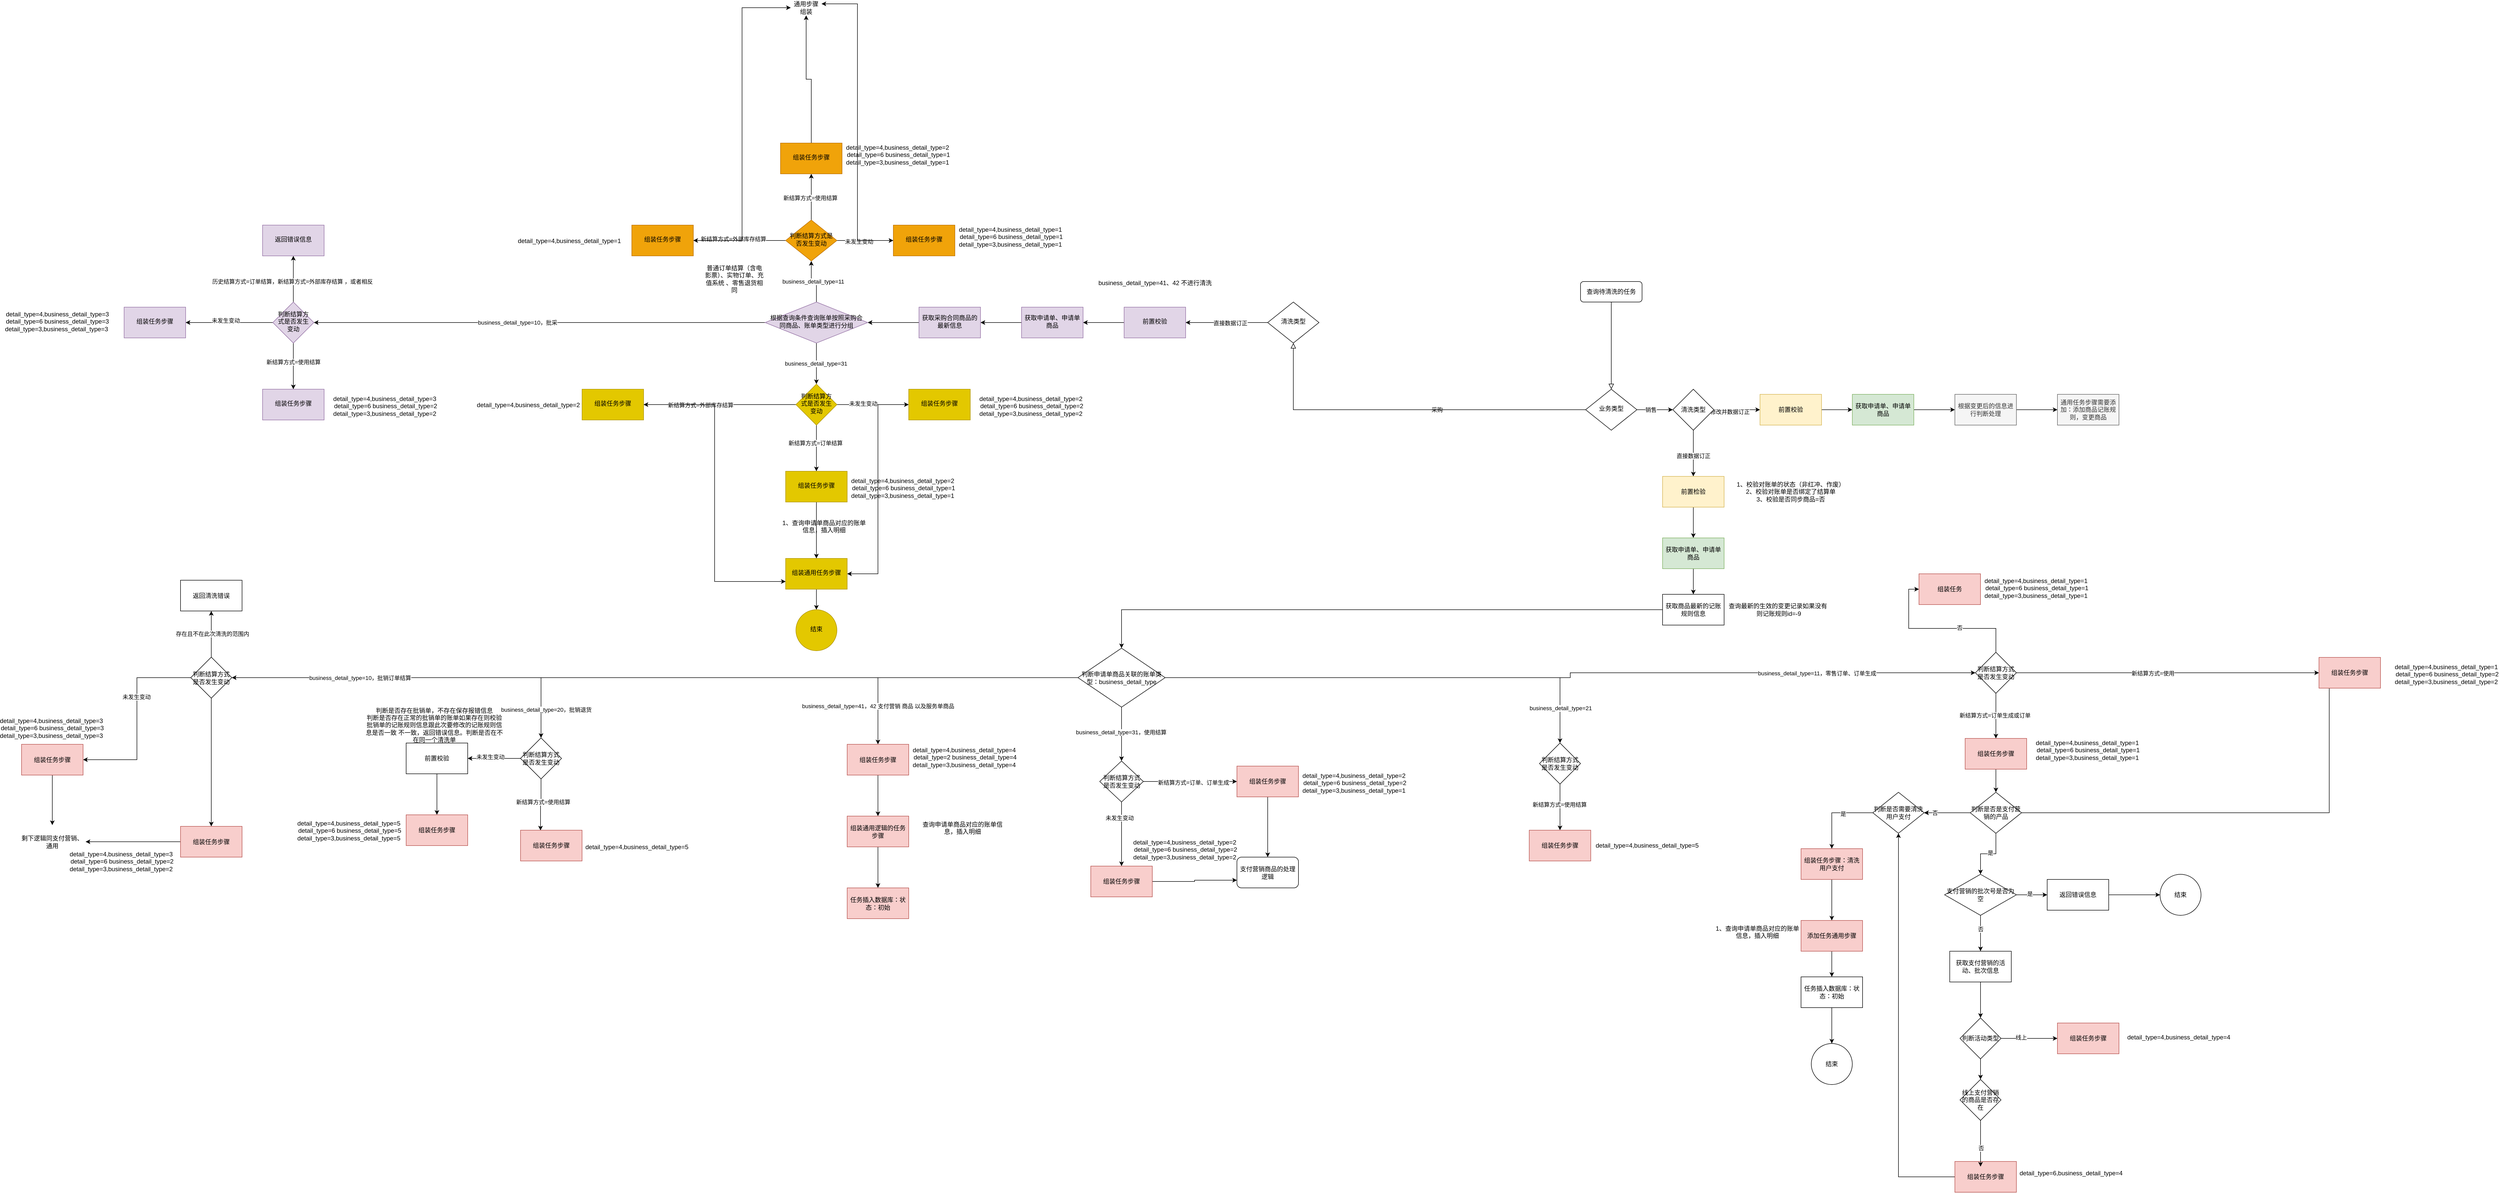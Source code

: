 <mxfile version="24.4.0" type="github">
  <diagram id="C5RBs43oDa-KdzZeNtuy" name="Page-1">
    <mxGraphModel dx="4482" dy="1880" grid="1" gridSize="10" guides="1" tooltips="1" connect="1" arrows="1" fold="1" page="1" pageScale="1" pageWidth="827" pageHeight="1169" math="0" shadow="0">
      <root>
        <mxCell id="WIyWlLk6GJQsqaUBKTNV-0" />
        <mxCell id="WIyWlLk6GJQsqaUBKTNV-1" parent="WIyWlLk6GJQsqaUBKTNV-0" />
        <mxCell id="WIyWlLk6GJQsqaUBKTNV-2" value="" style="rounded=0;html=1;jettySize=auto;orthogonalLoop=1;fontSize=11;endArrow=block;endFill=0;endSize=8;strokeWidth=1;shadow=0;labelBackgroundColor=none;edgeStyle=orthogonalEdgeStyle;" parent="WIyWlLk6GJQsqaUBKTNV-1" source="WIyWlLk6GJQsqaUBKTNV-3" target="WIyWlLk6GJQsqaUBKTNV-6" edge="1">
          <mxGeometry relative="1" as="geometry" />
        </mxCell>
        <mxCell id="WIyWlLk6GJQsqaUBKTNV-3" value="查询待清洗的任务" style="rounded=1;whiteSpace=wrap;html=1;fontSize=12;glass=0;strokeWidth=1;shadow=0;" parent="WIyWlLk6GJQsqaUBKTNV-1" vertex="1">
          <mxGeometry x="-80" y="-50" width="120" height="40" as="geometry" />
        </mxCell>
        <mxCell id="WIyWlLk6GJQsqaUBKTNV-4" value="采购" style="rounded=0;html=1;jettySize=auto;orthogonalLoop=1;fontSize=11;endArrow=block;endFill=0;endSize=8;strokeWidth=1;shadow=0;labelBackgroundColor=none;edgeStyle=orthogonalEdgeStyle;" parent="WIyWlLk6GJQsqaUBKTNV-1" source="WIyWlLk6GJQsqaUBKTNV-6" target="WIyWlLk6GJQsqaUBKTNV-10" edge="1">
          <mxGeometry x="-0.171" relative="1" as="geometry">
            <mxPoint as="offset" />
          </mxGeometry>
        </mxCell>
        <mxCell id="jGAe0SY2VGK8TSROneUU-2" value="" style="edgeStyle=orthogonalEdgeStyle;rounded=0;orthogonalLoop=1;jettySize=auto;html=1;" parent="WIyWlLk6GJQsqaUBKTNV-1" source="WIyWlLk6GJQsqaUBKTNV-6" edge="1">
          <mxGeometry relative="1" as="geometry">
            <mxPoint x="100" y="200" as="targetPoint" />
          </mxGeometry>
        </mxCell>
        <mxCell id="jGAe0SY2VGK8TSROneUU-3" value="销售" style="edgeLabel;html=1;align=center;verticalAlign=middle;resizable=0;points=[];" parent="jGAe0SY2VGK8TSROneUU-2" vertex="1" connectable="0">
          <mxGeometry x="-0.229" relative="1" as="geometry">
            <mxPoint as="offset" />
          </mxGeometry>
        </mxCell>
        <mxCell id="WIyWlLk6GJQsqaUBKTNV-6" value="业务类型" style="rhombus;whiteSpace=wrap;html=1;shadow=0;fontFamily=Helvetica;fontSize=12;align=center;strokeWidth=1;spacing=6;spacingTop=-4;" parent="WIyWlLk6GJQsqaUBKTNV-1" vertex="1">
          <mxGeometry x="-70" y="160" width="100" height="80" as="geometry" />
        </mxCell>
        <mxCell id="2OsWfhqXqFlylCH4l19Q-96" value="" style="edgeStyle=orthogonalEdgeStyle;rounded=0;orthogonalLoop=1;jettySize=auto;html=1;" parent="WIyWlLk6GJQsqaUBKTNV-1" source="WIyWlLk6GJQsqaUBKTNV-10" target="2OsWfhqXqFlylCH4l19Q-95" edge="1">
          <mxGeometry relative="1" as="geometry" />
        </mxCell>
        <mxCell id="2OsWfhqXqFlylCH4l19Q-98" value="直接数据订正" style="edgeLabel;html=1;align=center;verticalAlign=middle;resizable=0;points=[];" parent="2OsWfhqXqFlylCH4l19Q-96" vertex="1" connectable="0">
          <mxGeometry x="-0.087" y="1" relative="1" as="geometry">
            <mxPoint as="offset" />
          </mxGeometry>
        </mxCell>
        <mxCell id="WIyWlLk6GJQsqaUBKTNV-10" value="清洗类型" style="rhombus;whiteSpace=wrap;html=1;shadow=0;fontFamily=Helvetica;fontSize=12;align=center;strokeWidth=1;spacing=6;spacingTop=-4;" parent="WIyWlLk6GJQsqaUBKTNV-1" vertex="1">
          <mxGeometry x="-690" y="-10" width="100" height="80" as="geometry" />
        </mxCell>
        <mxCell id="jGAe0SY2VGK8TSROneUU-6" value="" style="edgeStyle=orthogonalEdgeStyle;rounded=0;orthogonalLoop=1;jettySize=auto;html=1;" parent="WIyWlLk6GJQsqaUBKTNV-1" source="jGAe0SY2VGK8TSROneUU-4" target="jGAe0SY2VGK8TSROneUU-5" edge="1">
          <mxGeometry relative="1" as="geometry" />
        </mxCell>
        <mxCell id="jGAe0SY2VGK8TSROneUU-10" value="修改并数据订正" style="edgeLabel;html=1;align=center;verticalAlign=middle;resizable=0;points=[];" parent="jGAe0SY2VGK8TSROneUU-6" vertex="1" connectable="0">
          <mxGeometry x="-0.323" y="-4" relative="1" as="geometry">
            <mxPoint as="offset" />
          </mxGeometry>
        </mxCell>
        <mxCell id="jGAe0SY2VGK8TSROneUU-8" value="" style="edgeStyle=orthogonalEdgeStyle;rounded=0;orthogonalLoop=1;jettySize=auto;html=1;" parent="WIyWlLk6GJQsqaUBKTNV-1" source="jGAe0SY2VGK8TSROneUU-4" target="jGAe0SY2VGK8TSROneUU-7" edge="1">
          <mxGeometry relative="1" as="geometry" />
        </mxCell>
        <mxCell id="jGAe0SY2VGK8TSROneUU-9" value="直接数据订正" style="edgeLabel;html=1;align=center;verticalAlign=middle;resizable=0;points=[];" parent="jGAe0SY2VGK8TSROneUU-8" vertex="1" connectable="0">
          <mxGeometry x="0.022" relative="1" as="geometry">
            <mxPoint y="4" as="offset" />
          </mxGeometry>
        </mxCell>
        <mxCell id="jGAe0SY2VGK8TSROneUU-4" value="清洗类型" style="rhombus;whiteSpace=wrap;html=1;" parent="WIyWlLk6GJQsqaUBKTNV-1" vertex="1">
          <mxGeometry x="100" y="160" width="80" height="80" as="geometry" />
        </mxCell>
        <mxCell id="jGAe0SY2VGK8TSROneUU-15" value="" style="edgeStyle=orthogonalEdgeStyle;rounded=0;orthogonalLoop=1;jettySize=auto;html=1;" parent="WIyWlLk6GJQsqaUBKTNV-1" source="jGAe0SY2VGK8TSROneUU-5" target="jGAe0SY2VGK8TSROneUU-14" edge="1">
          <mxGeometry relative="1" as="geometry" />
        </mxCell>
        <mxCell id="jGAe0SY2VGK8TSROneUU-5" value="前置校验" style="whiteSpace=wrap;html=1;fillColor=#fff2cc;strokeColor=#d6b656;" parent="WIyWlLk6GJQsqaUBKTNV-1" vertex="1">
          <mxGeometry x="270" y="170" width="120" height="60" as="geometry" />
        </mxCell>
        <mxCell id="jGAe0SY2VGK8TSROneUU-13" value="" style="edgeStyle=orthogonalEdgeStyle;rounded=0;orthogonalLoop=1;jettySize=auto;html=1;" parent="WIyWlLk6GJQsqaUBKTNV-1" source="jGAe0SY2VGK8TSROneUU-7" target="jGAe0SY2VGK8TSROneUU-12" edge="1">
          <mxGeometry relative="1" as="geometry" />
        </mxCell>
        <mxCell id="jGAe0SY2VGK8TSROneUU-7" value="前置检验" style="whiteSpace=wrap;html=1;fillColor=#fff2cc;strokeColor=#d6b656;" parent="WIyWlLk6GJQsqaUBKTNV-1" vertex="1">
          <mxGeometry x="80" y="330" width="120" height="60" as="geometry" />
        </mxCell>
        <mxCell id="jGAe0SY2VGK8TSROneUU-11" value="1、校验对账单的状态（非红冲、作废）&lt;div&gt;2、校验对账单是否绑定了结算单&lt;/div&gt;&lt;div&gt;3、校验是否同步商品=否&lt;/div&gt;" style="text;html=1;align=center;verticalAlign=middle;whiteSpace=wrap;rounded=0;" parent="WIyWlLk6GJQsqaUBKTNV-1" vertex="1">
          <mxGeometry x="200" y="345" width="260" height="30" as="geometry" />
        </mxCell>
        <mxCell id="jGAe0SY2VGK8TSROneUU-20" value="" style="edgeStyle=orthogonalEdgeStyle;rounded=0;orthogonalLoop=1;jettySize=auto;html=1;" parent="WIyWlLk6GJQsqaUBKTNV-1" source="jGAe0SY2VGK8TSROneUU-12" target="jGAe0SY2VGK8TSROneUU-21" edge="1">
          <mxGeometry relative="1" as="geometry">
            <mxPoint x="140" y="550" as="targetPoint" />
          </mxGeometry>
        </mxCell>
        <mxCell id="jGAe0SY2VGK8TSROneUU-12" value="获取申请单、申请单商品" style="whiteSpace=wrap;html=1;fillColor=#d5e8d4;strokeColor=#82b366;" parent="WIyWlLk6GJQsqaUBKTNV-1" vertex="1">
          <mxGeometry x="80" y="450" width="120" height="60" as="geometry" />
        </mxCell>
        <mxCell id="2OsWfhqXqFlylCH4l19Q-92" value="" style="edgeStyle=orthogonalEdgeStyle;rounded=0;orthogonalLoop=1;jettySize=auto;html=1;" parent="WIyWlLk6GJQsqaUBKTNV-1" source="jGAe0SY2VGK8TSROneUU-14" target="2OsWfhqXqFlylCH4l19Q-91" edge="1">
          <mxGeometry relative="1" as="geometry" />
        </mxCell>
        <mxCell id="jGAe0SY2VGK8TSROneUU-14" value="获取申请单、申请单商品" style="whiteSpace=wrap;html=1;fillColor=#d5e8d4;strokeColor=#82b366;" parent="WIyWlLk6GJQsqaUBKTNV-1" vertex="1">
          <mxGeometry x="450" y="170" width="120" height="60" as="geometry" />
        </mxCell>
        <mxCell id="jGAe0SY2VGK8TSROneUU-35" value="" style="edgeStyle=orthogonalEdgeStyle;rounded=0;orthogonalLoop=1;jettySize=auto;html=1;" parent="WIyWlLk6GJQsqaUBKTNV-1" source="jGAe0SY2VGK8TSROneUU-21" target="jGAe0SY2VGK8TSROneUU-34" edge="1">
          <mxGeometry relative="1" as="geometry" />
        </mxCell>
        <mxCell id="jGAe0SY2VGK8TSROneUU-21" value="获取商品最新的记账规则信息" style="rounded=0;whiteSpace=wrap;html=1;" parent="WIyWlLk6GJQsqaUBKTNV-1" vertex="1">
          <mxGeometry x="80" y="560" width="120" height="60" as="geometry" />
        </mxCell>
        <mxCell id="jGAe0SY2VGK8TSROneUU-22" value="查询最新的生效的变更记录如果没有&lt;div&gt;&amp;nbsp;则记账规则id=-9&lt;/div&gt;" style="text;html=1;align=center;verticalAlign=middle;whiteSpace=wrap;rounded=0;" parent="WIyWlLk6GJQsqaUBKTNV-1" vertex="1">
          <mxGeometry x="170" y="575" width="270" height="30" as="geometry" />
        </mxCell>
        <mxCell id="jGAe0SY2VGK8TSROneUU-28" value="" style="edgeStyle=orthogonalEdgeStyle;rounded=0;orthogonalLoop=1;jettySize=auto;html=1;" parent="WIyWlLk6GJQsqaUBKTNV-1" source="jGAe0SY2VGK8TSROneUU-25" target="jGAe0SY2VGK8TSROneUU-27" edge="1">
          <mxGeometry relative="1" as="geometry" />
        </mxCell>
        <mxCell id="jGAe0SY2VGK8TSROneUU-29" value="新结算方式=使用" style="edgeLabel;html=1;align=center;verticalAlign=middle;resizable=0;points=[];" parent="jGAe0SY2VGK8TSROneUU-28" vertex="1" connectable="0">
          <mxGeometry x="-0.1" y="-1" relative="1" as="geometry">
            <mxPoint as="offset" />
          </mxGeometry>
        </mxCell>
        <mxCell id="jGAe0SY2VGK8TSROneUU-32" value="" style="edgeStyle=orthogonalEdgeStyle;rounded=0;orthogonalLoop=1;jettySize=auto;html=1;" parent="WIyWlLk6GJQsqaUBKTNV-1" source="jGAe0SY2VGK8TSROneUU-25" target="jGAe0SY2VGK8TSROneUU-31" edge="1">
          <mxGeometry relative="1" as="geometry" />
        </mxCell>
        <mxCell id="jGAe0SY2VGK8TSROneUU-33" value="新结算方式=订单生成或订单" style="edgeLabel;html=1;align=center;verticalAlign=middle;resizable=0;points=[];" parent="jGAe0SY2VGK8TSROneUU-32" vertex="1" connectable="0">
          <mxGeometry x="-0.022" y="-2" relative="1" as="geometry">
            <mxPoint as="offset" />
          </mxGeometry>
        </mxCell>
        <mxCell id="jGAe0SY2VGK8TSROneUU-100" style="edgeStyle=orthogonalEdgeStyle;rounded=0;orthogonalLoop=1;jettySize=auto;html=1;entryX=0;entryY=0.5;entryDx=0;entryDy=0;" parent="WIyWlLk6GJQsqaUBKTNV-1" source="jGAe0SY2VGK8TSROneUU-25" target="jGAe0SY2VGK8TSROneUU-99" edge="1">
          <mxGeometry relative="1" as="geometry" />
        </mxCell>
        <mxCell id="jGAe0SY2VGK8TSROneUU-101" value="否" style="edgeLabel;html=1;align=center;verticalAlign=middle;resizable=0;points=[];" parent="jGAe0SY2VGK8TSROneUU-100" vertex="1" connectable="0">
          <mxGeometry x="-0.248" y="-3" relative="1" as="geometry">
            <mxPoint y="1" as="offset" />
          </mxGeometry>
        </mxCell>
        <mxCell id="jGAe0SY2VGK8TSROneUU-25" value="判断结算方式是否发生变动" style="rhombus;whiteSpace=wrap;html=1;rounded=0;" parent="WIyWlLk6GJQsqaUBKTNV-1" vertex="1">
          <mxGeometry x="690" y="673" width="80" height="80" as="geometry" />
        </mxCell>
        <mxCell id="2OsWfhqXqFlylCH4l19Q-74" style="edgeStyle=orthogonalEdgeStyle;rounded=0;orthogonalLoop=1;jettySize=auto;html=1;" parent="WIyWlLk6GJQsqaUBKTNV-1" source="jGAe0SY2VGK8TSROneUU-27" target="jGAe0SY2VGK8TSROneUU-73" edge="1">
          <mxGeometry relative="1" as="geometry">
            <Array as="points">
              <mxPoint x="1380" y="986" />
            </Array>
          </mxGeometry>
        </mxCell>
        <mxCell id="jGAe0SY2VGK8TSROneUU-27" value="组装任务步骤" style="whiteSpace=wrap;html=1;rounded=0;fillColor=#f8cecc;strokeColor=#b85450;" parent="WIyWlLk6GJQsqaUBKTNV-1" vertex="1">
          <mxGeometry x="1360" y="683" width="120" height="60" as="geometry" />
        </mxCell>
        <mxCell id="jGAe0SY2VGK8TSROneUU-30" value="detail_type=4,business_detail_type=1&amp;nbsp;&lt;div&gt;detail_type=6 business_detail_type=2&lt;/div&gt;&lt;div&gt;detail_type=3,business_detail_type=2&amp;nbsp;&lt;br&gt;&lt;/div&gt;&lt;div&gt;&lt;br&gt;&lt;/div&gt;" style="text;html=1;align=center;verticalAlign=middle;whiteSpace=wrap;rounded=0;" parent="WIyWlLk6GJQsqaUBKTNV-1" vertex="1">
          <mxGeometry x="1580" y="708" width="60" height="30" as="geometry" />
        </mxCell>
        <mxCell id="jGAe0SY2VGK8TSROneUU-42" value="" style="edgeStyle=orthogonalEdgeStyle;rounded=0;orthogonalLoop=1;jettySize=auto;html=1;" parent="WIyWlLk6GJQsqaUBKTNV-1" source="jGAe0SY2VGK8TSROneUU-31" target="jGAe0SY2VGK8TSROneUU-41" edge="1">
          <mxGeometry relative="1" as="geometry" />
        </mxCell>
        <mxCell id="jGAe0SY2VGK8TSROneUU-31" value="组装任务步骤" style="whiteSpace=wrap;html=1;rounded=0;fillColor=#f8cecc;strokeColor=#b85450;" parent="WIyWlLk6GJQsqaUBKTNV-1" vertex="1">
          <mxGeometry x="670" y="841" width="120" height="60" as="geometry" />
        </mxCell>
        <mxCell id="jGAe0SY2VGK8TSROneUU-37" value="" style="edgeStyle=orthogonalEdgeStyle;rounded=0;orthogonalLoop=1;jettySize=auto;html=1;entryX=0;entryY=0.5;entryDx=0;entryDy=0;" parent="WIyWlLk6GJQsqaUBKTNV-1" source="jGAe0SY2VGK8TSROneUU-34" target="jGAe0SY2VGK8TSROneUU-25" edge="1">
          <mxGeometry relative="1" as="geometry">
            <mxPoint x="45" y="722.5" as="targetPoint" />
          </mxGeometry>
        </mxCell>
        <mxCell id="jGAe0SY2VGK8TSROneUU-38" value="business_detail_type=11，零售订单、订单生成" style="edgeLabel;html=1;align=center;verticalAlign=middle;resizable=0;points=[];" parent="jGAe0SY2VGK8TSROneUU-37" vertex="1" connectable="0">
          <mxGeometry x="-0.1" y="2" relative="1" as="geometry">
            <mxPoint x="555" y="-7" as="offset" />
          </mxGeometry>
        </mxCell>
        <mxCell id="jGAe0SY2VGK8TSROneUU-87" value="" style="edgeStyle=orthogonalEdgeStyle;rounded=0;orthogonalLoop=1;jettySize=auto;html=1;" parent="WIyWlLk6GJQsqaUBKTNV-1" source="jGAe0SY2VGK8TSROneUU-34" target="jGAe0SY2VGK8TSROneUU-86" edge="1">
          <mxGeometry relative="1" as="geometry" />
        </mxCell>
        <mxCell id="jGAe0SY2VGK8TSROneUU-88" value="business_detail_type=31，使用结算" style="edgeLabel;html=1;align=center;verticalAlign=middle;resizable=0;points=[];" parent="jGAe0SY2VGK8TSROneUU-87" vertex="1" connectable="0">
          <mxGeometry x="-0.077" y="-1" relative="1" as="geometry">
            <mxPoint as="offset" />
          </mxGeometry>
        </mxCell>
        <mxCell id="2OsWfhqXqFlylCH4l19Q-15" value="" style="edgeStyle=orthogonalEdgeStyle;rounded=0;orthogonalLoop=1;jettySize=auto;html=1;" parent="WIyWlLk6GJQsqaUBKTNV-1" source="jGAe0SY2VGK8TSROneUU-34" target="2OsWfhqXqFlylCH4l19Q-14" edge="1">
          <mxGeometry relative="1" as="geometry" />
        </mxCell>
        <mxCell id="2OsWfhqXqFlylCH4l19Q-45" value="" style="edgeStyle=orthogonalEdgeStyle;rounded=0;orthogonalLoop=1;jettySize=auto;html=1;" parent="WIyWlLk6GJQsqaUBKTNV-1" source="jGAe0SY2VGK8TSROneUU-34" target="2OsWfhqXqFlylCH4l19Q-44" edge="1">
          <mxGeometry relative="1" as="geometry" />
        </mxCell>
        <mxCell id="2OsWfhqXqFlylCH4l19Q-46" value="business_detail_type=20，批销退货" style="edgeLabel;html=1;align=center;verticalAlign=middle;resizable=0;points=[];" parent="2OsWfhqXqFlylCH4l19Q-45" vertex="1" connectable="0">
          <mxGeometry x="0.823" relative="1" as="geometry">
            <mxPoint x="10" y="48" as="offset" />
          </mxGeometry>
        </mxCell>
        <mxCell id="2OsWfhqXqFlylCH4l19Q-49" value="" style="edgeStyle=orthogonalEdgeStyle;rounded=0;orthogonalLoop=1;jettySize=auto;html=1;" parent="WIyWlLk6GJQsqaUBKTNV-1" source="jGAe0SY2VGK8TSROneUU-34" target="2OsWfhqXqFlylCH4l19Q-48" edge="1">
          <mxGeometry relative="1" as="geometry" />
        </mxCell>
        <mxCell id="2OsWfhqXqFlylCH4l19Q-50" value="business_detail_type=41，42 支付营销 商品 以及服务单商品" style="edgeLabel;html=1;align=center;verticalAlign=middle;resizable=0;points=[];" parent="2OsWfhqXqFlylCH4l19Q-49" vertex="1" connectable="0">
          <mxGeometry x="0.714" relative="1" as="geometry">
            <mxPoint as="offset" />
          </mxGeometry>
        </mxCell>
        <mxCell id="2OsWfhqXqFlylCH4l19Q-77" value="" style="edgeStyle=orthogonalEdgeStyle;rounded=0;orthogonalLoop=1;jettySize=auto;html=1;" parent="WIyWlLk6GJQsqaUBKTNV-1" source="jGAe0SY2VGK8TSROneUU-34" target="2OsWfhqXqFlylCH4l19Q-76" edge="1">
          <mxGeometry relative="1" as="geometry" />
        </mxCell>
        <mxCell id="2OsWfhqXqFlylCH4l19Q-78" value="business_detail_type=21" style="edgeLabel;html=1;align=center;verticalAlign=middle;resizable=0;points=[];" parent="2OsWfhqXqFlylCH4l19Q-77" vertex="1" connectable="0">
          <mxGeometry x="0.849" y="1" relative="1" as="geometry">
            <mxPoint as="offset" />
          </mxGeometry>
        </mxCell>
        <mxCell id="jGAe0SY2VGK8TSROneUU-34" value="判断申请单商品关联的账单类型：business_detail_type" style="rhombus;whiteSpace=wrap;html=1;rounded=0;" parent="WIyWlLk6GJQsqaUBKTNV-1" vertex="1">
          <mxGeometry x="-1060" y="665" width="170" height="115" as="geometry" />
        </mxCell>
        <mxCell id="jGAe0SY2VGK8TSROneUU-40" value="detail_type=4,business_detail_type=1&amp;nbsp;&lt;div&gt;detail_type=6 business_detail_type=1&lt;/div&gt;&lt;div&gt;detail_type=3,business_detail_type=1&amp;nbsp;&lt;br&gt;&lt;/div&gt;&lt;div&gt;&lt;br&gt;&lt;/div&gt;" style="text;html=1;align=center;verticalAlign=middle;whiteSpace=wrap;rounded=0;" parent="WIyWlLk6GJQsqaUBKTNV-1" vertex="1">
          <mxGeometry x="880" y="856" width="60" height="30" as="geometry" />
        </mxCell>
        <mxCell id="jGAe0SY2VGK8TSROneUU-47" value="" style="edgeStyle=orthogonalEdgeStyle;rounded=0;orthogonalLoop=1;jettySize=auto;html=1;" parent="WIyWlLk6GJQsqaUBKTNV-1" source="jGAe0SY2VGK8TSROneUU-41" target="jGAe0SY2VGK8TSROneUU-46" edge="1">
          <mxGeometry relative="1" as="geometry">
            <Array as="points">
              <mxPoint x="730" y="1066" />
              <mxPoint x="700" y="1066" />
            </Array>
          </mxGeometry>
        </mxCell>
        <mxCell id="jGAe0SY2VGK8TSROneUU-48" value="是" style="edgeLabel;html=1;align=center;verticalAlign=middle;resizable=0;points=[];" parent="jGAe0SY2VGK8TSROneUU-47" vertex="1" connectable="0">
          <mxGeometry x="-0.075" y="-2" relative="1" as="geometry">
            <mxPoint as="offset" />
          </mxGeometry>
        </mxCell>
        <mxCell id="jGAe0SY2VGK8TSROneUU-74" value="" style="edgeStyle=orthogonalEdgeStyle;rounded=0;orthogonalLoop=1;jettySize=auto;html=1;" parent="WIyWlLk6GJQsqaUBKTNV-1" source="jGAe0SY2VGK8TSROneUU-41" target="jGAe0SY2VGK8TSROneUU-73" edge="1">
          <mxGeometry relative="1" as="geometry" />
        </mxCell>
        <mxCell id="jGAe0SY2VGK8TSROneUU-75" value="否" style="edgeLabel;html=1;align=center;verticalAlign=middle;resizable=0;points=[];" parent="jGAe0SY2VGK8TSROneUU-74" vertex="1" connectable="0">
          <mxGeometry x="0.547" relative="1" as="geometry">
            <mxPoint as="offset" />
          </mxGeometry>
        </mxCell>
        <mxCell id="jGAe0SY2VGK8TSROneUU-41" value="判断是否是支付营销的产品" style="rhombus;whiteSpace=wrap;html=1;rounded=0;" parent="WIyWlLk6GJQsqaUBKTNV-1" vertex="1">
          <mxGeometry x="680" y="946" width="100" height="80" as="geometry" />
        </mxCell>
        <mxCell id="jGAe0SY2VGK8TSROneUU-50" value="" style="edgeStyle=orthogonalEdgeStyle;rounded=0;orthogonalLoop=1;jettySize=auto;html=1;" parent="WIyWlLk6GJQsqaUBKTNV-1" source="jGAe0SY2VGK8TSROneUU-46" target="jGAe0SY2VGK8TSROneUU-49" edge="1">
          <mxGeometry relative="1" as="geometry" />
        </mxCell>
        <mxCell id="jGAe0SY2VGK8TSROneUU-51" value="是" style="edgeLabel;html=1;align=center;verticalAlign=middle;resizable=0;points=[];" parent="jGAe0SY2VGK8TSROneUU-50" vertex="1" connectable="0">
          <mxGeometry x="-0.133" y="2" relative="1" as="geometry">
            <mxPoint as="offset" />
          </mxGeometry>
        </mxCell>
        <mxCell id="jGAe0SY2VGK8TSROneUU-55" value="" style="edgeStyle=orthogonalEdgeStyle;rounded=0;orthogonalLoop=1;jettySize=auto;html=1;" parent="WIyWlLk6GJQsqaUBKTNV-1" source="jGAe0SY2VGK8TSROneUU-46" target="jGAe0SY2VGK8TSROneUU-54" edge="1">
          <mxGeometry relative="1" as="geometry" />
        </mxCell>
        <mxCell id="jGAe0SY2VGK8TSROneUU-56" value="否" style="edgeLabel;html=1;align=center;verticalAlign=middle;resizable=0;points=[];" parent="jGAe0SY2VGK8TSROneUU-55" vertex="1" connectable="0">
          <mxGeometry x="-0.222" relative="1" as="geometry">
            <mxPoint as="offset" />
          </mxGeometry>
        </mxCell>
        <mxCell id="jGAe0SY2VGK8TSROneUU-46" value="支付营销的批次号是否为空" style="rhombus;whiteSpace=wrap;html=1;rounded=0;" parent="WIyWlLk6GJQsqaUBKTNV-1" vertex="1">
          <mxGeometry x="630" y="1106" width="140" height="80" as="geometry" />
        </mxCell>
        <mxCell id="jGAe0SY2VGK8TSROneUU-53" value="" style="edgeStyle=orthogonalEdgeStyle;rounded=0;orthogonalLoop=1;jettySize=auto;html=1;" parent="WIyWlLk6GJQsqaUBKTNV-1" source="jGAe0SY2VGK8TSROneUU-49" target="jGAe0SY2VGK8TSROneUU-52" edge="1">
          <mxGeometry relative="1" as="geometry" />
        </mxCell>
        <mxCell id="jGAe0SY2VGK8TSROneUU-49" value="返回错误信息" style="whiteSpace=wrap;html=1;rounded=0;" parent="WIyWlLk6GJQsqaUBKTNV-1" vertex="1">
          <mxGeometry x="830" y="1116" width="120" height="60" as="geometry" />
        </mxCell>
        <mxCell id="jGAe0SY2VGK8TSROneUU-52" value="结束" style="ellipse;whiteSpace=wrap;html=1;rounded=0;" parent="WIyWlLk6GJQsqaUBKTNV-1" vertex="1">
          <mxGeometry x="1050" y="1106" width="80" height="80" as="geometry" />
        </mxCell>
        <mxCell id="jGAe0SY2VGK8TSROneUU-61" value="" style="edgeStyle=orthogonalEdgeStyle;rounded=0;orthogonalLoop=1;jettySize=auto;html=1;" parent="WIyWlLk6GJQsqaUBKTNV-1" source="jGAe0SY2VGK8TSROneUU-54" target="jGAe0SY2VGK8TSROneUU-60" edge="1">
          <mxGeometry relative="1" as="geometry" />
        </mxCell>
        <mxCell id="jGAe0SY2VGK8TSROneUU-54" value="获取支付营销的活动、批次信息" style="whiteSpace=wrap;html=1;rounded=0;" parent="WIyWlLk6GJQsqaUBKTNV-1" vertex="1">
          <mxGeometry x="640" y="1256" width="120" height="60" as="geometry" />
        </mxCell>
        <mxCell id="jGAe0SY2VGK8TSROneUU-59" style="edgeStyle=orthogonalEdgeStyle;rounded=0;orthogonalLoop=1;jettySize=auto;html=1;exitX=0.5;exitY=1;exitDx=0;exitDy=0;" parent="WIyWlLk6GJQsqaUBKTNV-1" source="jGAe0SY2VGK8TSROneUU-54" target="jGAe0SY2VGK8TSROneUU-54" edge="1">
          <mxGeometry relative="1" as="geometry" />
        </mxCell>
        <mxCell id="jGAe0SY2VGK8TSROneUU-63" value="" style="edgeStyle=orthogonalEdgeStyle;rounded=0;orthogonalLoop=1;jettySize=auto;html=1;" parent="WIyWlLk6GJQsqaUBKTNV-1" source="jGAe0SY2VGK8TSROneUU-60" target="jGAe0SY2VGK8TSROneUU-62" edge="1">
          <mxGeometry relative="1" as="geometry" />
        </mxCell>
        <mxCell id="jGAe0SY2VGK8TSROneUU-64" value="线上" style="edgeLabel;html=1;align=center;verticalAlign=middle;resizable=0;points=[];" parent="jGAe0SY2VGK8TSROneUU-63" vertex="1" connectable="0">
          <mxGeometry x="-0.3" y="2" relative="1" as="geometry">
            <mxPoint as="offset" />
          </mxGeometry>
        </mxCell>
        <mxCell id="2OsWfhqXqFlylCH4l19Q-3" value="" style="edgeStyle=orthogonalEdgeStyle;rounded=0;orthogonalLoop=1;jettySize=auto;html=1;" parent="WIyWlLk6GJQsqaUBKTNV-1" source="jGAe0SY2VGK8TSROneUU-60" target="2OsWfhqXqFlylCH4l19Q-2" edge="1">
          <mxGeometry relative="1" as="geometry" />
        </mxCell>
        <mxCell id="jGAe0SY2VGK8TSROneUU-60" value="判断活动类型" style="rhombus;whiteSpace=wrap;html=1;rounded=0;" parent="WIyWlLk6GJQsqaUBKTNV-1" vertex="1">
          <mxGeometry x="660" y="1386" width="80" height="80" as="geometry" />
        </mxCell>
        <mxCell id="jGAe0SY2VGK8TSROneUU-62" value="组装任务步骤" style="whiteSpace=wrap;html=1;rounded=0;fillColor=#f8cecc;strokeColor=#b85450;" parent="WIyWlLk6GJQsqaUBKTNV-1" vertex="1">
          <mxGeometry x="850" y="1396" width="120" height="60" as="geometry" />
        </mxCell>
        <mxCell id="jGAe0SY2VGK8TSROneUU-65" value="detail_type=4,business_detail_type=4&amp;nbsp;&lt;span style=&quot;background-color: initial;&quot;&gt;&amp;nbsp;&lt;/span&gt;&lt;div&gt;&lt;br&gt;&lt;/div&gt;" style="text;html=1;align=center;verticalAlign=middle;whiteSpace=wrap;rounded=0;" parent="WIyWlLk6GJQsqaUBKTNV-1" vertex="1">
          <mxGeometry x="1060" y="1416" width="60" height="30" as="geometry" />
        </mxCell>
        <mxCell id="jGAe0SY2VGK8TSROneUU-85" style="edgeStyle=orthogonalEdgeStyle;rounded=0;orthogonalLoop=1;jettySize=auto;html=1;entryX=0.5;entryY=1;entryDx=0;entryDy=0;" parent="WIyWlLk6GJQsqaUBKTNV-1" source="jGAe0SY2VGK8TSROneUU-66" target="jGAe0SY2VGK8TSROneUU-73" edge="1">
          <mxGeometry relative="1" as="geometry" />
        </mxCell>
        <mxCell id="jGAe0SY2VGK8TSROneUU-66" value="组装任务步骤" style="whiteSpace=wrap;html=1;rounded=0;fillColor=#f8cecc;strokeColor=#b85450;" parent="WIyWlLk6GJQsqaUBKTNV-1" vertex="1">
          <mxGeometry x="650" y="1666" width="120" height="60" as="geometry" />
        </mxCell>
        <mxCell id="jGAe0SY2VGK8TSROneUU-69" value="detail_type=6,business_detail_type=4&amp;nbsp;&lt;span style=&quot;background-color: initial;&quot;&gt;&amp;nbsp;&lt;/span&gt;&lt;div&gt;&lt;br&gt;&lt;/div&gt;" style="text;html=1;align=center;verticalAlign=middle;whiteSpace=wrap;rounded=0;" parent="WIyWlLk6GJQsqaUBKTNV-1" vertex="1">
          <mxGeometry x="850" y="1681" width="60" height="30" as="geometry" />
        </mxCell>
        <mxCell id="jGAe0SY2VGK8TSROneUU-77" value="" style="edgeStyle=orthogonalEdgeStyle;rounded=0;orthogonalLoop=1;jettySize=auto;html=1;" parent="WIyWlLk6GJQsqaUBKTNV-1" source="jGAe0SY2VGK8TSROneUU-73" target="jGAe0SY2VGK8TSROneUU-76" edge="1">
          <mxGeometry relative="1" as="geometry" />
        </mxCell>
        <mxCell id="jGAe0SY2VGK8TSROneUU-78" value="是" style="edgeLabel;html=1;align=center;verticalAlign=middle;resizable=0;points=[];" parent="jGAe0SY2VGK8TSROneUU-77" vertex="1" connectable="0">
          <mxGeometry x="-0.222" y="2" relative="1" as="geometry">
            <mxPoint as="offset" />
          </mxGeometry>
        </mxCell>
        <mxCell id="jGAe0SY2VGK8TSROneUU-73" value="判断是否需要清洗用户支付" style="rhombus;whiteSpace=wrap;html=1;rounded=0;" parent="WIyWlLk6GJQsqaUBKTNV-1" vertex="1">
          <mxGeometry x="490" y="946" width="100" height="80" as="geometry" />
        </mxCell>
        <mxCell id="jGAe0SY2VGK8TSROneUU-80" value="" style="edgeStyle=orthogonalEdgeStyle;rounded=0;orthogonalLoop=1;jettySize=auto;html=1;" parent="WIyWlLk6GJQsqaUBKTNV-1" source="jGAe0SY2VGK8TSROneUU-76" target="jGAe0SY2VGK8TSROneUU-79" edge="1">
          <mxGeometry relative="1" as="geometry" />
        </mxCell>
        <mxCell id="jGAe0SY2VGK8TSROneUU-76" value="组装任务步骤：清洗用户支付" style="whiteSpace=wrap;html=1;rounded=0;fillColor=#f8cecc;strokeColor=#b85450;" parent="WIyWlLk6GJQsqaUBKTNV-1" vertex="1">
          <mxGeometry x="350" y="1056" width="120" height="60" as="geometry" />
        </mxCell>
        <mxCell id="jGAe0SY2VGK8TSROneUU-83" value="" style="edgeStyle=orthogonalEdgeStyle;rounded=0;orthogonalLoop=1;jettySize=auto;html=1;" parent="WIyWlLk6GJQsqaUBKTNV-1" source="jGAe0SY2VGK8TSROneUU-79" target="jGAe0SY2VGK8TSROneUU-82" edge="1">
          <mxGeometry relative="1" as="geometry" />
        </mxCell>
        <mxCell id="jGAe0SY2VGK8TSROneUU-79" value="添加任务通用步骤" style="whiteSpace=wrap;html=1;fillColor=#f8cecc;strokeColor=#b85450;rounded=0;" parent="WIyWlLk6GJQsqaUBKTNV-1" vertex="1">
          <mxGeometry x="350" y="1196" width="120" height="60" as="geometry" />
        </mxCell>
        <mxCell id="jGAe0SY2VGK8TSROneUU-81" value="1、查询申请单商品对应的账单信息，插入明细&lt;div&gt;&lt;br/&gt;&lt;/div&gt;" style="text;html=1;align=center;verticalAlign=middle;whiteSpace=wrap;rounded=0;" parent="WIyWlLk6GJQsqaUBKTNV-1" vertex="1">
          <mxGeometry x="180" y="1211" width="170" height="30" as="geometry" />
        </mxCell>
        <mxCell id="jGAe0SY2VGK8TSROneUU-110" value="" style="edgeStyle=orthogonalEdgeStyle;rounded=0;orthogonalLoop=1;jettySize=auto;html=1;" parent="WIyWlLk6GJQsqaUBKTNV-1" source="jGAe0SY2VGK8TSROneUU-82" target="jGAe0SY2VGK8TSROneUU-109" edge="1">
          <mxGeometry relative="1" as="geometry" />
        </mxCell>
        <mxCell id="jGAe0SY2VGK8TSROneUU-82" value="任务插入数据库：状态：初始" style="whiteSpace=wrap;html=1;rounded=0;" parent="WIyWlLk6GJQsqaUBKTNV-1" vertex="1">
          <mxGeometry x="350" y="1306" width="120" height="60" as="geometry" />
        </mxCell>
        <mxCell id="jGAe0SY2VGK8TSROneUU-90" value="" style="edgeStyle=orthogonalEdgeStyle;rounded=0;orthogonalLoop=1;jettySize=auto;html=1;" parent="WIyWlLk6GJQsqaUBKTNV-1" source="jGAe0SY2VGK8TSROneUU-86" target="jGAe0SY2VGK8TSROneUU-89" edge="1">
          <mxGeometry relative="1" as="geometry" />
        </mxCell>
        <mxCell id="jGAe0SY2VGK8TSROneUU-91" value="新结算方式=订单、订单生成" style="edgeLabel;html=1;align=center;verticalAlign=middle;resizable=0;points=[];" parent="jGAe0SY2VGK8TSROneUU-90" vertex="1" connectable="0">
          <mxGeometry x="0.054" y="-2" relative="1" as="geometry">
            <mxPoint x="1" as="offset" />
          </mxGeometry>
        </mxCell>
        <mxCell id="jGAe0SY2VGK8TSROneUU-104" value="" style="edgeStyle=orthogonalEdgeStyle;rounded=0;orthogonalLoop=1;jettySize=auto;html=1;" parent="WIyWlLk6GJQsqaUBKTNV-1" source="jGAe0SY2VGK8TSROneUU-86" target="jGAe0SY2VGK8TSROneUU-103" edge="1">
          <mxGeometry relative="1" as="geometry" />
        </mxCell>
        <mxCell id="jGAe0SY2VGK8TSROneUU-105" value="未发生变动" style="edgeLabel;html=1;align=center;verticalAlign=middle;resizable=0;points=[];" parent="jGAe0SY2VGK8TSROneUU-104" vertex="1" connectable="0">
          <mxGeometry x="-0.511" y="-4" relative="1" as="geometry">
            <mxPoint as="offset" />
          </mxGeometry>
        </mxCell>
        <mxCell id="jGAe0SY2VGK8TSROneUU-86" value="判断结算方式是否发生变动" style="rhombus;whiteSpace=wrap;html=1;rounded=0;" parent="WIyWlLk6GJQsqaUBKTNV-1" vertex="1">
          <mxGeometry x="-1017.5" y="885" width="85" height="80" as="geometry" />
        </mxCell>
        <mxCell id="jGAe0SY2VGK8TSROneUU-112" style="edgeStyle=orthogonalEdgeStyle;rounded=0;orthogonalLoop=1;jettySize=auto;html=1;" parent="WIyWlLk6GJQsqaUBKTNV-1" source="jGAe0SY2VGK8TSROneUU-89" target="jGAe0SY2VGK8TSROneUU-111" edge="1">
          <mxGeometry relative="1" as="geometry" />
        </mxCell>
        <mxCell id="jGAe0SY2VGK8TSROneUU-89" value="组装任务步骤" style="whiteSpace=wrap;html=1;rounded=0;fillColor=#f8cecc;strokeColor=#b85450;" parent="WIyWlLk6GJQsqaUBKTNV-1" vertex="1">
          <mxGeometry x="-750" y="895" width="120" height="60" as="geometry" />
        </mxCell>
        <mxCell id="jGAe0SY2VGK8TSROneUU-99" value="组装任务" style="rounded=0;whiteSpace=wrap;html=1;fillColor=#f8cecc;strokeColor=#b85450;" parent="WIyWlLk6GJQsqaUBKTNV-1" vertex="1">
          <mxGeometry x="580" y="520" width="120" height="60" as="geometry" />
        </mxCell>
        <mxCell id="jGAe0SY2VGK8TSROneUU-102" value="detail_type=4,business_detail_type=1&amp;nbsp;&lt;div&gt;detail_type=6 business_detail_type=1&lt;/div&gt;&lt;div&gt;detail_type=3,business_detail_type=1&amp;nbsp;&lt;br&gt;&lt;/div&gt;&lt;div&gt;&lt;br&gt;&lt;/div&gt;" style="text;html=1;align=center;verticalAlign=middle;whiteSpace=wrap;rounded=0;" parent="WIyWlLk6GJQsqaUBKTNV-1" vertex="1">
          <mxGeometry x="780" y="540" width="60" height="30" as="geometry" />
        </mxCell>
        <mxCell id="jGAe0SY2VGK8TSROneUU-113" style="edgeStyle=orthogonalEdgeStyle;rounded=0;orthogonalLoop=1;jettySize=auto;html=1;entryX=0;entryY=0.75;entryDx=0;entryDy=0;" parent="WIyWlLk6GJQsqaUBKTNV-1" source="jGAe0SY2VGK8TSROneUU-103" target="jGAe0SY2VGK8TSROneUU-111" edge="1">
          <mxGeometry relative="1" as="geometry" />
        </mxCell>
        <mxCell id="jGAe0SY2VGK8TSROneUU-103" value="组装任务步骤" style="whiteSpace=wrap;html=1;rounded=0;fillColor=#f8cecc;strokeColor=#b85450;" parent="WIyWlLk6GJQsqaUBKTNV-1" vertex="1">
          <mxGeometry x="-1035" y="1090" width="120" height="60" as="geometry" />
        </mxCell>
        <mxCell id="jGAe0SY2VGK8TSROneUU-106" value="detail_type=4,business_detail_type=2&amp;nbsp;&lt;div&gt;detail_type=6 business_detail_type=2&lt;/div&gt;&lt;div&gt;detail_type=3,business_detail_type=2&amp;nbsp;&lt;br&gt;&lt;/div&gt;&lt;div&gt;&lt;br&gt;&lt;/div&gt;" style="text;html=1;align=center;verticalAlign=middle;whiteSpace=wrap;rounded=0;" parent="WIyWlLk6GJQsqaUBKTNV-1" vertex="1">
          <mxGeometry x="-880" y="1050" width="60" height="30" as="geometry" />
        </mxCell>
        <mxCell id="jGAe0SY2VGK8TSROneUU-107" value="detail_type=4,business_detail_type=2&amp;nbsp;&lt;div&gt;detail_type=6 business_detail_type=2&lt;/div&gt;&lt;div&gt;detail_type=3,business_detail_type=1&amp;nbsp;&lt;br&gt;&lt;/div&gt;&lt;div&gt;&lt;br&gt;&lt;/div&gt;" style="text;html=1;align=center;verticalAlign=middle;whiteSpace=wrap;rounded=0;" parent="WIyWlLk6GJQsqaUBKTNV-1" vertex="1">
          <mxGeometry x="-550" y="920" width="60" height="30" as="geometry" />
        </mxCell>
        <mxCell id="jGAe0SY2VGK8TSROneUU-109" value="结束" style="ellipse;whiteSpace=wrap;html=1;rounded=0;" parent="WIyWlLk6GJQsqaUBKTNV-1" vertex="1">
          <mxGeometry x="370" y="1436" width="80" height="80" as="geometry" />
        </mxCell>
        <mxCell id="jGAe0SY2VGK8TSROneUU-111" value="支付营销商品的处理逻辑" style="rounded=1;whiteSpace=wrap;html=1;" parent="WIyWlLk6GJQsqaUBKTNV-1" vertex="1">
          <mxGeometry x="-750" y="1072.5" width="120" height="60" as="geometry" />
        </mxCell>
        <mxCell id="2OsWfhqXqFlylCH4l19Q-2" value="线上支付营销的商品是否存在" style="rhombus;whiteSpace=wrap;html=1;rounded=0;" parent="WIyWlLk6GJQsqaUBKTNV-1" vertex="1">
          <mxGeometry x="660" y="1506" width="80" height="80" as="geometry" />
        </mxCell>
        <mxCell id="2OsWfhqXqFlylCH4l19Q-4" style="edgeStyle=orthogonalEdgeStyle;rounded=0;orthogonalLoop=1;jettySize=auto;html=1;entryX=0.417;entryY=0.167;entryDx=0;entryDy=0;entryPerimeter=0;" parent="WIyWlLk6GJQsqaUBKTNV-1" source="2OsWfhqXqFlylCH4l19Q-2" target="jGAe0SY2VGK8TSROneUU-66" edge="1">
          <mxGeometry relative="1" as="geometry" />
        </mxCell>
        <mxCell id="2OsWfhqXqFlylCH4l19Q-6" value="否" style="edgeLabel;html=1;align=center;verticalAlign=middle;resizable=0;points=[];" parent="2OsWfhqXqFlylCH4l19Q-4" vertex="1" connectable="0">
          <mxGeometry x="0.2" y="1" relative="1" as="geometry">
            <mxPoint as="offset" />
          </mxGeometry>
        </mxCell>
        <mxCell id="2OsWfhqXqFlylCH4l19Q-21" value="" style="edgeStyle=orthogonalEdgeStyle;rounded=0;orthogonalLoop=1;jettySize=auto;html=1;" parent="WIyWlLk6GJQsqaUBKTNV-1" source="2OsWfhqXqFlylCH4l19Q-14" target="2OsWfhqXqFlylCH4l19Q-20" edge="1">
          <mxGeometry relative="1" as="geometry" />
        </mxCell>
        <mxCell id="2OsWfhqXqFlylCH4l19Q-22" value="存在且不在此次清洗的范围内" style="edgeLabel;html=1;align=center;verticalAlign=middle;resizable=0;points=[];" parent="2OsWfhqXqFlylCH4l19Q-21" vertex="1" connectable="0">
          <mxGeometry x="0.011" y="-2" relative="1" as="geometry">
            <mxPoint as="offset" />
          </mxGeometry>
        </mxCell>
        <mxCell id="2OsWfhqXqFlylCH4l19Q-110" style="edgeStyle=orthogonalEdgeStyle;rounded=0;orthogonalLoop=1;jettySize=auto;html=1;entryX=0.5;entryY=0;entryDx=0;entryDy=0;" parent="WIyWlLk6GJQsqaUBKTNV-1" source="2OsWfhqXqFlylCH4l19Q-14" target="2OsWfhqXqFlylCH4l19Q-26" edge="1">
          <mxGeometry relative="1" as="geometry" />
        </mxCell>
        <mxCell id="2OsWfhqXqFlylCH4l19Q-111" style="edgeStyle=orthogonalEdgeStyle;rounded=0;orthogonalLoop=1;jettySize=auto;html=1;entryX=1;entryY=0.5;entryDx=0;entryDy=0;" parent="WIyWlLk6GJQsqaUBKTNV-1" source="2OsWfhqXqFlylCH4l19Q-14" target="2OsWfhqXqFlylCH4l19Q-30" edge="1">
          <mxGeometry relative="1" as="geometry" />
        </mxCell>
        <mxCell id="2OsWfhqXqFlylCH4l19Q-112" value="未发生变动" style="edgeLabel;html=1;align=center;verticalAlign=middle;resizable=0;points=[];" parent="2OsWfhqXqFlylCH4l19Q-111" vertex="1" connectable="0">
          <mxGeometry x="-0.23" y="-1" relative="1" as="geometry">
            <mxPoint as="offset" />
          </mxGeometry>
        </mxCell>
        <mxCell id="2OsWfhqXqFlylCH4l19Q-14" value="判断结算方式是否发生变动" style="rhombus;whiteSpace=wrap;html=1;rounded=0;" parent="WIyWlLk6GJQsqaUBKTNV-1" vertex="1">
          <mxGeometry x="-2790" y="682.5" width="80" height="80" as="geometry" />
        </mxCell>
        <mxCell id="2OsWfhqXqFlylCH4l19Q-16" value="&lt;span style=&quot;font-size: 11px; background-color: rgb(255, 255, 255);&quot;&gt;business_detail_type=10，批销订单结算&lt;/span&gt;" style="text;html=1;align=center;verticalAlign=middle;resizable=0;points=[];autosize=1;strokeColor=none;fillColor=none;" parent="WIyWlLk6GJQsqaUBKTNV-1" vertex="1">
          <mxGeometry x="-2570" y="708" width="220" height="30" as="geometry" />
        </mxCell>
        <mxCell id="2OsWfhqXqFlylCH4l19Q-20" value="返回清洗错误" style="whiteSpace=wrap;html=1;rounded=0;" parent="WIyWlLk6GJQsqaUBKTNV-1" vertex="1">
          <mxGeometry x="-2810" y="532.5" width="120" height="60" as="geometry" />
        </mxCell>
        <mxCell id="2OsWfhqXqFlylCH4l19Q-40" style="edgeStyle=orthogonalEdgeStyle;rounded=0;orthogonalLoop=1;jettySize=auto;html=1;" parent="WIyWlLk6GJQsqaUBKTNV-1" source="2OsWfhqXqFlylCH4l19Q-26" target="2OsWfhqXqFlylCH4l19Q-38" edge="1">
          <mxGeometry relative="1" as="geometry" />
        </mxCell>
        <mxCell id="2OsWfhqXqFlylCH4l19Q-26" value="组装任务步骤" style="whiteSpace=wrap;html=1;rounded=0;fillColor=#f8cecc;strokeColor=#b85450;" parent="WIyWlLk6GJQsqaUBKTNV-1" vertex="1">
          <mxGeometry x="-2810" y="1012.5" width="120" height="60" as="geometry" />
        </mxCell>
        <mxCell id="2OsWfhqXqFlylCH4l19Q-29" value="detail_type=4,business_detail_type=3&amp;nbsp;&lt;div&gt;detail_type=6 business_detail_type=2&lt;/div&gt;&lt;div&gt;detail_type=3,business_detail_type=2&amp;nbsp;&lt;br&gt;&lt;/div&gt;&lt;div&gt;&lt;br&gt;&lt;/div&gt;" style="text;html=1;align=center;verticalAlign=middle;whiteSpace=wrap;rounded=0;" parent="WIyWlLk6GJQsqaUBKTNV-1" vertex="1">
          <mxGeometry x="-2954" y="1072.5" width="60" height="30" as="geometry" />
        </mxCell>
        <mxCell id="2OsWfhqXqFlylCH4l19Q-39" style="edgeStyle=orthogonalEdgeStyle;rounded=0;orthogonalLoop=1;jettySize=auto;html=1;" parent="WIyWlLk6GJQsqaUBKTNV-1" source="2OsWfhqXqFlylCH4l19Q-30" edge="1">
          <mxGeometry relative="1" as="geometry">
            <mxPoint x="-3060" y="1010" as="targetPoint" />
          </mxGeometry>
        </mxCell>
        <mxCell id="2OsWfhqXqFlylCH4l19Q-30" value="组装任务步骤" style="whiteSpace=wrap;html=1;rounded=0;fillColor=#f8cecc;strokeColor=#b85450;" parent="WIyWlLk6GJQsqaUBKTNV-1" vertex="1">
          <mxGeometry x="-3120" y="852.5" width="120" height="60" as="geometry" />
        </mxCell>
        <mxCell id="2OsWfhqXqFlylCH4l19Q-37" value="detail_type=4,business_detail_type=3&amp;nbsp;&lt;div&gt;detail_type=6 business_detail_type=3&lt;/div&gt;&lt;div&gt;detail_type=3,business_detail_type=3&amp;nbsp;&lt;br&gt;&lt;/div&gt;&lt;div&gt;&lt;br&gt;&lt;/div&gt;" style="text;html=1;align=center;verticalAlign=middle;whiteSpace=wrap;rounded=0;" parent="WIyWlLk6GJQsqaUBKTNV-1" vertex="1">
          <mxGeometry x="-3090" y="812.5" width="60" height="30" as="geometry" />
        </mxCell>
        <mxCell id="2OsWfhqXqFlylCH4l19Q-38" value="剩下逻辑同支付营销、通用" style="text;html=1;align=center;verticalAlign=middle;whiteSpace=wrap;rounded=0;" parent="WIyWlLk6GJQsqaUBKTNV-1" vertex="1">
          <mxGeometry x="-3125" y="1027.5" width="130" height="30" as="geometry" />
        </mxCell>
        <mxCell id="2OsWfhqXqFlylCH4l19Q-65" value="" style="edgeStyle=orthogonalEdgeStyle;rounded=0;orthogonalLoop=1;jettySize=auto;html=1;" parent="WIyWlLk6GJQsqaUBKTNV-1" source="2OsWfhqXqFlylCH4l19Q-44" target="2OsWfhqXqFlylCH4l19Q-64" edge="1">
          <mxGeometry relative="1" as="geometry" />
        </mxCell>
        <mxCell id="2OsWfhqXqFlylCH4l19Q-66" value="未发生变动" style="edgeLabel;html=1;align=center;verticalAlign=middle;resizable=0;points=[];" parent="2OsWfhqXqFlylCH4l19Q-65" vertex="1" connectable="0">
          <mxGeometry x="0.143" y="-3" relative="1" as="geometry">
            <mxPoint as="offset" />
          </mxGeometry>
        </mxCell>
        <mxCell id="2OsWfhqXqFlylCH4l19Q-84" value="" style="edgeStyle=orthogonalEdgeStyle;rounded=0;orthogonalLoop=1;jettySize=auto;html=1;entryX=0.325;entryY=0.008;entryDx=0;entryDy=0;entryPerimeter=0;" parent="WIyWlLk6GJQsqaUBKTNV-1" source="2OsWfhqXqFlylCH4l19Q-44" target="2OsWfhqXqFlylCH4l19Q-60" edge="1">
          <mxGeometry relative="1" as="geometry">
            <mxPoint x="-2107" y="1000" as="targetPoint" />
          </mxGeometry>
        </mxCell>
        <mxCell id="2OsWfhqXqFlylCH4l19Q-85" value="新结算方式=使用结算" style="edgeLabel;html=1;align=center;verticalAlign=middle;resizable=0;points=[];" parent="2OsWfhqXqFlylCH4l19Q-84" vertex="1" connectable="0">
          <mxGeometry x="-0.125" y="4" relative="1" as="geometry">
            <mxPoint as="offset" />
          </mxGeometry>
        </mxCell>
        <mxCell id="2OsWfhqXqFlylCH4l19Q-44" value="判断结算方式是否发生变动" style="rhombus;whiteSpace=wrap;html=1;rounded=0;" parent="WIyWlLk6GJQsqaUBKTNV-1" vertex="1">
          <mxGeometry x="-2147" y="840" width="80" height="80" as="geometry" />
        </mxCell>
        <mxCell id="2OsWfhqXqFlylCH4l19Q-53" value="" style="edgeStyle=orthogonalEdgeStyle;rounded=0;orthogonalLoop=1;jettySize=auto;html=1;" parent="WIyWlLk6GJQsqaUBKTNV-1" source="2OsWfhqXqFlylCH4l19Q-48" target="2OsWfhqXqFlylCH4l19Q-52" edge="1">
          <mxGeometry relative="1" as="geometry" />
        </mxCell>
        <mxCell id="2OsWfhqXqFlylCH4l19Q-48" value="组装任务步骤" style="whiteSpace=wrap;html=1;rounded=0;fillColor=#f8cecc;strokeColor=#b85450;" parent="WIyWlLk6GJQsqaUBKTNV-1" vertex="1">
          <mxGeometry x="-1510" y="852.5" width="120" height="60" as="geometry" />
        </mxCell>
        <mxCell id="2OsWfhqXqFlylCH4l19Q-51" value="detail_type=4,business_detail_type=4&amp;nbsp;&lt;div&gt;detail_type=2 business_detail_type=4&lt;/div&gt;&lt;div&gt;detail_type=3,business_detail_type=4&amp;nbsp;&lt;br&gt;&lt;/div&gt;&lt;div&gt;&lt;br&gt;&lt;/div&gt;" style="text;html=1;align=center;verticalAlign=middle;whiteSpace=wrap;rounded=0;" parent="WIyWlLk6GJQsqaUBKTNV-1" vertex="1">
          <mxGeometry x="-1310" y="870" width="60" height="30" as="geometry" />
        </mxCell>
        <mxCell id="2OsWfhqXqFlylCH4l19Q-57" value="" style="edgeStyle=orthogonalEdgeStyle;rounded=0;orthogonalLoop=1;jettySize=auto;html=1;" parent="WIyWlLk6GJQsqaUBKTNV-1" source="2OsWfhqXqFlylCH4l19Q-52" target="2OsWfhqXqFlylCH4l19Q-56" edge="1">
          <mxGeometry relative="1" as="geometry" />
        </mxCell>
        <mxCell id="2OsWfhqXqFlylCH4l19Q-52" value="组装通用逻辑的任务步骤" style="whiteSpace=wrap;html=1;rounded=0;fillColor=#f8cecc;strokeColor=#b85450;" parent="WIyWlLk6GJQsqaUBKTNV-1" vertex="1">
          <mxGeometry x="-1510" y="992.5" width="120" height="60" as="geometry" />
        </mxCell>
        <mxCell id="2OsWfhqXqFlylCH4l19Q-54" value="&lt;span style=&quot;color: rgba(0, 0, 0, 0); font-family: monospace; font-size: 0px; text-align: start;&quot;&gt;%3CmxGraphModel%3E%3Croot%3E%3CmxCell%20id%3D%220%22%2F%3E%3CmxCell%20id%3D%221%22%20parent%3D%220%22%2F%3E%3CmxCell%20id%3D%222%22%20value%3D%221%E3%80%81%E6%9F%A5%E8%AF%A2%E7%94%B3%E8%AF%B7%E5%8D%95%E5%95%86%E5%93%81%E5%AF%B9%E5%BA%94%E7%9A%84%E8%B4%A6%E5%8D%95%E4%BF%A1%E6%81%AF%EF%BC%8C%E6%8F%92%E5%85%A5%E6%98%8E%E7%BB%86%26lt%3Bbr%26gt%3B5%E3%80%81%E8%A7%A3%E7%BB%91%E5%AF%B9%E8%B4%A6%E5%8D%95%E6%88%96%E7%BA%A2%E5%86%B2%E5%AF%B9%E8%B4%A6%E5%8D%95%22%20style%3D%22text%3Bhtml%3D1%3Balign%3Dcenter%3BverticalAlign%3Dmiddle%3BwhiteSpace%3Dwrap%3Brounded%3D0%3B%22%20vertex%3D%221%22%20parent%3D%221%22%3E%3CmxGeometry%20x%3D%22-320%22%20y%3D%221195%22%20width%3D%22170%22%20height%3D%2230%22%20as%3D%22geometry%22%2F%3E%3C%2FmxCell%3E%3C%2Froot%3E%3C%2FmxGraphModel%3E&lt;/span&gt;" style="text;html=1;align=center;verticalAlign=middle;resizable=0;points=[];autosize=1;strokeColor=none;fillColor=none;" parent="WIyWlLk6GJQsqaUBKTNV-1" vertex="1">
          <mxGeometry x="-1360" y="998" width="20" height="30" as="geometry" />
        </mxCell>
        <mxCell id="2OsWfhqXqFlylCH4l19Q-55" value="查询申请单商品对应的账单信息，插入明细&lt;div&gt;&lt;br/&gt;&lt;/div&gt;" style="text;html=1;align=center;verticalAlign=middle;whiteSpace=wrap;rounded=0;" parent="WIyWlLk6GJQsqaUBKTNV-1" vertex="1">
          <mxGeometry x="-1370" y="1007.5" width="170" height="30" as="geometry" />
        </mxCell>
        <mxCell id="2OsWfhqXqFlylCH4l19Q-56" value="任务插入数据库：状态：初始" style="whiteSpace=wrap;html=1;fillColor=#f8cecc;strokeColor=#b85450;rounded=0;" parent="WIyWlLk6GJQsqaUBKTNV-1" vertex="1">
          <mxGeometry x="-1510" y="1132.5" width="120" height="60" as="geometry" />
        </mxCell>
        <mxCell id="2OsWfhqXqFlylCH4l19Q-60" value="组装任务步骤" style="whiteSpace=wrap;html=1;rounded=0;fillColor=#f8cecc;strokeColor=#b85450;" parent="WIyWlLk6GJQsqaUBKTNV-1" vertex="1">
          <mxGeometry x="-2147" y="1020" width="120" height="60" as="geometry" />
        </mxCell>
        <mxCell id="2OsWfhqXqFlylCH4l19Q-63" value="detail_type=4,business_detail_type=5" style="text;html=1;align=center;verticalAlign=middle;whiteSpace=wrap;rounded=0;" parent="WIyWlLk6GJQsqaUBKTNV-1" vertex="1">
          <mxGeometry x="-1950" y="1037.5" width="60" height="30" as="geometry" />
        </mxCell>
        <mxCell id="2OsWfhqXqFlylCH4l19Q-89" value="" style="edgeStyle=orthogonalEdgeStyle;rounded=0;orthogonalLoop=1;jettySize=auto;html=1;" parent="WIyWlLk6GJQsqaUBKTNV-1" source="2OsWfhqXqFlylCH4l19Q-64" target="2OsWfhqXqFlylCH4l19Q-88" edge="1">
          <mxGeometry relative="1" as="geometry" />
        </mxCell>
        <mxCell id="2OsWfhqXqFlylCH4l19Q-64" value="前置校验" style="whiteSpace=wrap;html=1;rounded=0;" parent="WIyWlLk6GJQsqaUBKTNV-1" vertex="1">
          <mxGeometry x="-2370" y="850" width="120" height="60" as="geometry" />
        </mxCell>
        <mxCell id="2OsWfhqXqFlylCH4l19Q-67" value="detail_type=4,business_detail_type=5&amp;nbsp;&lt;div&gt;detail_type=6 business_detail_type=5&lt;/div&gt;&lt;div&gt;detail_type=3,business_detail_type=5&amp;nbsp;&lt;br&gt;&lt;/div&gt;&lt;div&gt;&lt;br&gt;&lt;/div&gt;" style="text;html=1;align=center;verticalAlign=middle;whiteSpace=wrap;rounded=0;" parent="WIyWlLk6GJQsqaUBKTNV-1" vertex="1">
          <mxGeometry x="-2510" y="1012.5" width="60" height="30" as="geometry" />
        </mxCell>
        <mxCell id="2OsWfhqXqFlylCH4l19Q-80" value="" style="edgeStyle=orthogonalEdgeStyle;rounded=0;orthogonalLoop=1;jettySize=auto;html=1;" parent="WIyWlLk6GJQsqaUBKTNV-1" source="2OsWfhqXqFlylCH4l19Q-76" target="2OsWfhqXqFlylCH4l19Q-79" edge="1">
          <mxGeometry relative="1" as="geometry" />
        </mxCell>
        <mxCell id="2OsWfhqXqFlylCH4l19Q-81" value="新结算方式=使用结算" style="edgeLabel;html=1;align=center;verticalAlign=middle;resizable=0;points=[];" parent="2OsWfhqXqFlylCH4l19Q-80" vertex="1" connectable="0">
          <mxGeometry x="-0.111" y="-1" relative="1" as="geometry">
            <mxPoint as="offset" />
          </mxGeometry>
        </mxCell>
        <mxCell id="2OsWfhqXqFlylCH4l19Q-76" value="判断结算方式是否发生变动" style="rhombus;whiteSpace=wrap;html=1;rounded=0;" parent="WIyWlLk6GJQsqaUBKTNV-1" vertex="1">
          <mxGeometry x="-160" y="850" width="80" height="80" as="geometry" />
        </mxCell>
        <mxCell id="2OsWfhqXqFlylCH4l19Q-79" value="组装任务步骤" style="whiteSpace=wrap;html=1;rounded=0;fillColor=#f8cecc;strokeColor=#b85450;" parent="WIyWlLk6GJQsqaUBKTNV-1" vertex="1">
          <mxGeometry x="-180" y="1020" width="120" height="60" as="geometry" />
        </mxCell>
        <mxCell id="2OsWfhqXqFlylCH4l19Q-82" value="detail_type=4,business_detail_type=5" style="text;html=1;align=center;verticalAlign=middle;whiteSpace=wrap;rounded=0;" parent="WIyWlLk6GJQsqaUBKTNV-1" vertex="1">
          <mxGeometry x="20" y="1035" width="60" height="30" as="geometry" />
        </mxCell>
        <mxCell id="2OsWfhqXqFlylCH4l19Q-88" value="组装任务步骤" style="whiteSpace=wrap;html=1;rounded=0;fillColor=#f8cecc;strokeColor=#b85450;" parent="WIyWlLk6GJQsqaUBKTNV-1" vertex="1">
          <mxGeometry x="-2370" y="990" width="120" height="60" as="geometry" />
        </mxCell>
        <mxCell id="2OsWfhqXqFlylCH4l19Q-90" value="判断是否存在批销单，不存在保存报错信息&lt;div&gt;判断是否存在正常的批销单的账单如果存在则校验批销单的记账规则信息跟此次要修改的记账规则信息是否一致 不一致，返回错误信息。判断是否在不在同一个清洗单&lt;/div&gt;" style="text;html=1;align=center;verticalAlign=middle;whiteSpace=wrap;rounded=0;" parent="WIyWlLk6GJQsqaUBKTNV-1" vertex="1">
          <mxGeometry x="-2450" y="800" width="270" height="30" as="geometry" />
        </mxCell>
        <mxCell id="2OsWfhqXqFlylCH4l19Q-94" value="" style="edgeStyle=orthogonalEdgeStyle;rounded=0;orthogonalLoop=1;jettySize=auto;html=1;" parent="WIyWlLk6GJQsqaUBKTNV-1" source="2OsWfhqXqFlylCH4l19Q-91" target="2OsWfhqXqFlylCH4l19Q-93" edge="1">
          <mxGeometry relative="1" as="geometry" />
        </mxCell>
        <mxCell id="2OsWfhqXqFlylCH4l19Q-91" value="根据变更后的信息进行判断处理" style="whiteSpace=wrap;html=1;fillColor=#f5f5f5;strokeColor=#666666;fontColor=#333333;" parent="WIyWlLk6GJQsqaUBKTNV-1" vertex="1">
          <mxGeometry x="650" y="170" width="120" height="60" as="geometry" />
        </mxCell>
        <mxCell id="2OsWfhqXqFlylCH4l19Q-93" value="通用任务步骤需要添加：添加商品记账规则，变更商品" style="whiteSpace=wrap;html=1;fillColor=#f5f5f5;strokeColor=#666666;fontColor=#333333;" parent="WIyWlLk6GJQsqaUBKTNV-1" vertex="1">
          <mxGeometry x="850" y="170" width="120" height="60" as="geometry" />
        </mxCell>
        <mxCell id="2OsWfhqXqFlylCH4l19Q-100" value="" style="edgeStyle=orthogonalEdgeStyle;rounded=0;orthogonalLoop=1;jettySize=auto;html=1;" parent="WIyWlLk6GJQsqaUBKTNV-1" source="2OsWfhqXqFlylCH4l19Q-95" target="2OsWfhqXqFlylCH4l19Q-99" edge="1">
          <mxGeometry relative="1" as="geometry" />
        </mxCell>
        <mxCell id="2OsWfhqXqFlylCH4l19Q-95" value="前置校验" style="whiteSpace=wrap;html=1;shadow=0;strokeWidth=1;spacing=6;spacingTop=-4;fillColor=#e1d5e7;strokeColor=#9673a6;" parent="WIyWlLk6GJQsqaUBKTNV-1" vertex="1">
          <mxGeometry x="-970" width="120" height="60" as="geometry" />
        </mxCell>
        <mxCell id="2OsWfhqXqFlylCH4l19Q-97" style="edgeStyle=orthogonalEdgeStyle;rounded=0;orthogonalLoop=1;jettySize=auto;html=1;exitX=0.5;exitY=1;exitDx=0;exitDy=0;" parent="WIyWlLk6GJQsqaUBKTNV-1" source="2OsWfhqXqFlylCH4l19Q-95" target="2OsWfhqXqFlylCH4l19Q-95" edge="1">
          <mxGeometry relative="1" as="geometry" />
        </mxCell>
        <mxCell id="2OsWfhqXqFlylCH4l19Q-102" value="" style="edgeStyle=orthogonalEdgeStyle;rounded=0;orthogonalLoop=1;jettySize=auto;html=1;" parent="WIyWlLk6GJQsqaUBKTNV-1" source="2OsWfhqXqFlylCH4l19Q-99" target="2OsWfhqXqFlylCH4l19Q-101" edge="1">
          <mxGeometry relative="1" as="geometry" />
        </mxCell>
        <mxCell id="2OsWfhqXqFlylCH4l19Q-99" value="获取申请单、申请单商品" style="whiteSpace=wrap;html=1;fillColor=#e1d5e7;strokeColor=#9673a6;shadow=0;strokeWidth=1;spacing=6;spacingTop=-4;" parent="WIyWlLk6GJQsqaUBKTNV-1" vertex="1">
          <mxGeometry x="-1170" width="120" height="60" as="geometry" />
        </mxCell>
        <mxCell id="2OsWfhqXqFlylCH4l19Q-104" value="" style="edgeStyle=orthogonalEdgeStyle;rounded=0;orthogonalLoop=1;jettySize=auto;html=1;" parent="WIyWlLk6GJQsqaUBKTNV-1" source="2OsWfhqXqFlylCH4l19Q-101" target="2OsWfhqXqFlylCH4l19Q-103" edge="1">
          <mxGeometry relative="1" as="geometry" />
        </mxCell>
        <mxCell id="2OsWfhqXqFlylCH4l19Q-101" value="获取采购合同商品的最新信息" style="whiteSpace=wrap;html=1;fillColor=#e1d5e7;strokeColor=#9673a6;shadow=0;strokeWidth=1;spacing=6;spacingTop=-4;" parent="WIyWlLk6GJQsqaUBKTNV-1" vertex="1">
          <mxGeometry x="-1370" width="120" height="60" as="geometry" />
        </mxCell>
        <mxCell id="2OsWfhqXqFlylCH4l19Q-116" value="" style="edgeStyle=orthogonalEdgeStyle;rounded=0;orthogonalLoop=1;jettySize=auto;html=1;" parent="WIyWlLk6GJQsqaUBKTNV-1" source="2OsWfhqXqFlylCH4l19Q-103" target="2OsWfhqXqFlylCH4l19Q-115" edge="1">
          <mxGeometry relative="1" as="geometry" />
        </mxCell>
        <mxCell id="2OsWfhqXqFlylCH4l19Q-117" value="business_detail_type=31" style="edgeLabel;html=1;align=center;verticalAlign=middle;resizable=0;points=[];" parent="2OsWfhqXqFlylCH4l19Q-116" vertex="1" connectable="0">
          <mxGeometry y="-1" relative="1" as="geometry">
            <mxPoint as="offset" />
          </mxGeometry>
        </mxCell>
        <mxCell id="2OsWfhqXqFlylCH4l19Q-137" value="" style="edgeStyle=orthogonalEdgeStyle;rounded=0;orthogonalLoop=1;jettySize=auto;html=1;" parent="WIyWlLk6GJQsqaUBKTNV-1" source="2OsWfhqXqFlylCH4l19Q-103" target="2OsWfhqXqFlylCH4l19Q-136" edge="1">
          <mxGeometry relative="1" as="geometry" />
        </mxCell>
        <mxCell id="2OsWfhqXqFlylCH4l19Q-138" value="business_detail_type=11&amp;nbsp;" style="edgeLabel;html=1;align=center;verticalAlign=middle;resizable=0;points=[];" parent="2OsWfhqXqFlylCH4l19Q-137" vertex="1" connectable="0">
          <mxGeometry relative="1" as="geometry">
            <mxPoint as="offset" />
          </mxGeometry>
        </mxCell>
        <mxCell id="2OsWfhqXqFlylCH4l19Q-156" value="" style="edgeStyle=orthogonalEdgeStyle;rounded=0;orthogonalLoop=1;jettySize=auto;html=1;" parent="WIyWlLk6GJQsqaUBKTNV-1" source="2OsWfhqXqFlylCH4l19Q-103" target="2OsWfhqXqFlylCH4l19Q-155" edge="1">
          <mxGeometry relative="1" as="geometry" />
        </mxCell>
        <mxCell id="2OsWfhqXqFlylCH4l19Q-157" value="business_detail_type=10，批采" style="edgeLabel;html=1;align=center;verticalAlign=middle;resizable=0;points=[];" parent="2OsWfhqXqFlylCH4l19Q-156" vertex="1" connectable="0">
          <mxGeometry x="0.143" y="4" relative="1" as="geometry">
            <mxPoint x="20" y="-4" as="offset" />
          </mxGeometry>
        </mxCell>
        <mxCell id="2OsWfhqXqFlylCH4l19Q-103" value="根据查询条件查询账单按照采购合同商品、账单类型进行分组" style="rhombus;whiteSpace=wrap;html=1;fillColor=#e1d5e7;strokeColor=#9673a6;shadow=0;strokeWidth=1;spacing=6;spacingTop=-4;" parent="WIyWlLk6GJQsqaUBKTNV-1" vertex="1">
          <mxGeometry x="-1670" y="-10" width="200" height="80" as="geometry" />
        </mxCell>
        <mxCell id="2OsWfhqXqFlylCH4l19Q-108" value="business_detail_type=41、42 不进行清洗" style="text;html=1;align=center;verticalAlign=middle;resizable=0;points=[];autosize=1;strokeColor=none;fillColor=none;" parent="WIyWlLk6GJQsqaUBKTNV-1" vertex="1">
          <mxGeometry x="-1030" y="-62" width="240" height="30" as="geometry" />
        </mxCell>
        <mxCell id="2OsWfhqXqFlylCH4l19Q-113" value="detail_type=4,business_detail_type=2&amp;nbsp;&lt;div&gt;detail_type=6 business_detail_type=1&lt;/div&gt;&lt;div&gt;detail_type=3,business_detail_type=1&amp;nbsp;&lt;br&gt;&lt;/div&gt;&lt;div&gt;&lt;br&gt;&lt;/div&gt;" style="text;html=1;align=center;verticalAlign=middle;whiteSpace=wrap;rounded=0;" parent="WIyWlLk6GJQsqaUBKTNV-1" vertex="1">
          <mxGeometry x="-1430" y="345" width="60" height="30" as="geometry" />
        </mxCell>
        <mxCell id="2OsWfhqXqFlylCH4l19Q-120" value="" style="edgeStyle=orthogonalEdgeStyle;rounded=0;orthogonalLoop=1;jettySize=auto;html=1;" parent="WIyWlLk6GJQsqaUBKTNV-1" source="2OsWfhqXqFlylCH4l19Q-115" target="2OsWfhqXqFlylCH4l19Q-119" edge="1">
          <mxGeometry relative="1" as="geometry" />
        </mxCell>
        <mxCell id="2OsWfhqXqFlylCH4l19Q-121" value="新结算方式=订单结算" style="edgeLabel;html=1;align=center;verticalAlign=middle;resizable=0;points=[];" parent="2OsWfhqXqFlylCH4l19Q-120" vertex="1" connectable="0">
          <mxGeometry x="-0.222" y="-2" relative="1" as="geometry">
            <mxPoint as="offset" />
          </mxGeometry>
        </mxCell>
        <mxCell id="2OsWfhqXqFlylCH4l19Q-125" value="" style="edgeStyle=orthogonalEdgeStyle;rounded=0;orthogonalLoop=1;jettySize=auto;html=1;" parent="WIyWlLk6GJQsqaUBKTNV-1" source="2OsWfhqXqFlylCH4l19Q-115" target="2OsWfhqXqFlylCH4l19Q-124" edge="1">
          <mxGeometry relative="1" as="geometry" />
        </mxCell>
        <mxCell id="2OsWfhqXqFlylCH4l19Q-126" value="未发生变动" style="edgeLabel;html=1;align=center;verticalAlign=middle;resizable=0;points=[];" parent="2OsWfhqXqFlylCH4l19Q-125" vertex="1" connectable="0">
          <mxGeometry x="-0.271" y="2" relative="1" as="geometry">
            <mxPoint as="offset" />
          </mxGeometry>
        </mxCell>
        <mxCell id="2OsWfhqXqFlylCH4l19Q-161" value="" style="edgeStyle=orthogonalEdgeStyle;rounded=0;orthogonalLoop=1;jettySize=auto;html=1;" parent="WIyWlLk6GJQsqaUBKTNV-1" source="2OsWfhqXqFlylCH4l19Q-115" target="2OsWfhqXqFlylCH4l19Q-160" edge="1">
          <mxGeometry relative="1" as="geometry" />
        </mxCell>
        <mxCell id="2OsWfhqXqFlylCH4l19Q-162" value="新结算方式=外部库存结算" style="edgeLabel;html=1;align=center;verticalAlign=middle;resizable=0;points=[];" parent="2OsWfhqXqFlylCH4l19Q-161" vertex="1" connectable="0">
          <mxGeometry x="0.253" y="1" relative="1" as="geometry">
            <mxPoint as="offset" />
          </mxGeometry>
        </mxCell>
        <mxCell id="2OsWfhqXqFlylCH4l19Q-115" value="判断结算方式是否发生变动" style="rhombus;whiteSpace=wrap;html=1;fillColor=#e3c800;strokeColor=#B09500;shadow=0;strokeWidth=1;spacing=6;spacingTop=-4;fontColor=#000000;" parent="WIyWlLk6GJQsqaUBKTNV-1" vertex="1">
          <mxGeometry x="-1610" y="150" width="80" height="80" as="geometry" />
        </mxCell>
        <mxCell id="2OsWfhqXqFlylCH4l19Q-130" value="" style="edgeStyle=orthogonalEdgeStyle;rounded=0;orthogonalLoop=1;jettySize=auto;html=1;" parent="WIyWlLk6GJQsqaUBKTNV-1" source="2OsWfhqXqFlylCH4l19Q-119" target="2OsWfhqXqFlylCH4l19Q-129" edge="1">
          <mxGeometry relative="1" as="geometry" />
        </mxCell>
        <mxCell id="2OsWfhqXqFlylCH4l19Q-119" value="组装任务步骤" style="whiteSpace=wrap;html=1;fillColor=#e3c800;strokeColor=#B09500;shadow=0;strokeWidth=1;spacing=6;spacingTop=-4;fontColor=#000000;" parent="WIyWlLk6GJQsqaUBKTNV-1" vertex="1">
          <mxGeometry x="-1630" y="320" width="120" height="60" as="geometry" />
        </mxCell>
        <mxCell id="2OsWfhqXqFlylCH4l19Q-135" style="edgeStyle=orthogonalEdgeStyle;rounded=0;orthogonalLoop=1;jettySize=auto;html=1;entryX=1;entryY=0.5;entryDx=0;entryDy=0;" parent="WIyWlLk6GJQsqaUBKTNV-1" source="2OsWfhqXqFlylCH4l19Q-124" target="2OsWfhqXqFlylCH4l19Q-129" edge="1">
          <mxGeometry relative="1" as="geometry" />
        </mxCell>
        <mxCell id="2OsWfhqXqFlylCH4l19Q-124" value="组装任务步骤" style="whiteSpace=wrap;html=1;fillColor=#e3c800;strokeColor=#B09500;shadow=0;strokeWidth=1;spacing=6;spacingTop=-4;fontColor=#000000;" parent="WIyWlLk6GJQsqaUBKTNV-1" vertex="1">
          <mxGeometry x="-1390" y="160" width="120" height="60" as="geometry" />
        </mxCell>
        <mxCell id="2OsWfhqXqFlylCH4l19Q-127" value="detail_type=4,business_detail_type=2&amp;nbsp;&lt;div&gt;detail_type=6 business_detail_type=2&lt;/div&gt;&lt;div&gt;detail_type=3,business_detail_type=2&amp;nbsp;&lt;br&gt;&lt;/div&gt;&lt;div&gt;&lt;br&gt;&lt;/div&gt;" style="text;html=1;align=center;verticalAlign=middle;whiteSpace=wrap;rounded=0;" parent="WIyWlLk6GJQsqaUBKTNV-1" vertex="1">
          <mxGeometry x="-1180" y="185" width="60" height="30" as="geometry" />
        </mxCell>
        <mxCell id="2OsWfhqXqFlylCH4l19Q-134" value="" style="edgeStyle=orthogonalEdgeStyle;rounded=0;orthogonalLoop=1;jettySize=auto;html=1;" parent="WIyWlLk6GJQsqaUBKTNV-1" source="2OsWfhqXqFlylCH4l19Q-129" target="2OsWfhqXqFlylCH4l19Q-133" edge="1">
          <mxGeometry relative="1" as="geometry" />
        </mxCell>
        <mxCell id="2OsWfhqXqFlylCH4l19Q-129" value="组装通用任务步骤" style="whiteSpace=wrap;html=1;fillColor=#e3c800;strokeColor=#B09500;shadow=0;strokeWidth=1;spacing=6;spacingTop=-4;fontColor=#000000;" parent="WIyWlLk6GJQsqaUBKTNV-1" vertex="1">
          <mxGeometry x="-1630" y="490" width="120" height="60" as="geometry" />
        </mxCell>
        <mxCell id="2OsWfhqXqFlylCH4l19Q-132" value="1、查询申请单商品对应的账单信息，插入明细&lt;div&gt;&lt;br/&gt;&lt;/div&gt;" style="text;html=1;align=center;verticalAlign=middle;whiteSpace=wrap;rounded=0;" parent="WIyWlLk6GJQsqaUBKTNV-1" vertex="1">
          <mxGeometry x="-1640" y="420" width="170" height="30" as="geometry" />
        </mxCell>
        <mxCell id="2OsWfhqXqFlylCH4l19Q-133" value="结束" style="ellipse;whiteSpace=wrap;html=1;fillColor=#e3c800;strokeColor=#B09500;fontColor=#000000;shadow=0;strokeWidth=1;spacing=6;spacingTop=-4;" parent="WIyWlLk6GJQsqaUBKTNV-1" vertex="1">
          <mxGeometry x="-1610" y="590" width="80" height="80" as="geometry" />
        </mxCell>
        <mxCell id="2OsWfhqXqFlylCH4l19Q-140" value="" style="edgeStyle=orthogonalEdgeStyle;rounded=0;orthogonalLoop=1;jettySize=auto;html=1;" parent="WIyWlLk6GJQsqaUBKTNV-1" source="2OsWfhqXqFlylCH4l19Q-136" target="2OsWfhqXqFlylCH4l19Q-139" edge="1">
          <mxGeometry relative="1" as="geometry" />
        </mxCell>
        <mxCell id="2OsWfhqXqFlylCH4l19Q-141" value="新结算方式=使用结算" style="edgeLabel;html=1;align=center;verticalAlign=middle;resizable=0;points=[];" parent="2OsWfhqXqFlylCH4l19Q-140" vertex="1" connectable="0">
          <mxGeometry x="-0.044" y="2" relative="1" as="geometry">
            <mxPoint as="offset" />
          </mxGeometry>
        </mxCell>
        <mxCell id="2OsWfhqXqFlylCH4l19Q-144" value="" style="edgeStyle=orthogonalEdgeStyle;rounded=0;orthogonalLoop=1;jettySize=auto;html=1;" parent="WIyWlLk6GJQsqaUBKTNV-1" source="2OsWfhqXqFlylCH4l19Q-136" target="2OsWfhqXqFlylCH4l19Q-143" edge="1">
          <mxGeometry relative="1" as="geometry" />
        </mxCell>
        <mxCell id="2OsWfhqXqFlylCH4l19Q-145" value="未发生变动" style="edgeLabel;html=1;align=center;verticalAlign=middle;resizable=0;points=[];" parent="2OsWfhqXqFlylCH4l19Q-144" vertex="1" connectable="0">
          <mxGeometry x="-0.229" y="-2" relative="1" as="geometry">
            <mxPoint as="offset" />
          </mxGeometry>
        </mxCell>
        <mxCell id="2OsWfhqXqFlylCH4l19Q-166" value="" style="edgeStyle=orthogonalEdgeStyle;rounded=0;orthogonalLoop=1;jettySize=auto;html=1;" parent="WIyWlLk6GJQsqaUBKTNV-1" source="2OsWfhqXqFlylCH4l19Q-136" target="2OsWfhqXqFlylCH4l19Q-165" edge="1">
          <mxGeometry relative="1" as="geometry" />
        </mxCell>
        <mxCell id="2OsWfhqXqFlylCH4l19Q-167" value="新结算方式=外部库存结算" style="edgeLabel;html=1;align=center;verticalAlign=middle;resizable=0;points=[];" parent="2OsWfhqXqFlylCH4l19Q-166" vertex="1" connectable="0">
          <mxGeometry x="0.133" y="-3" relative="1" as="geometry">
            <mxPoint as="offset" />
          </mxGeometry>
        </mxCell>
        <mxCell id="2OsWfhqXqFlylCH4l19Q-136" value="判断结算方式是否发生变动" style="rhombus;whiteSpace=wrap;html=1;fillColor=#f0a30a;strokeColor=#BD7000;shadow=0;strokeWidth=1;spacing=6;spacingTop=-4;fontColor=#000000;" parent="WIyWlLk6GJQsqaUBKTNV-1" vertex="1">
          <mxGeometry x="-1630" y="-170" width="100" height="80" as="geometry" />
        </mxCell>
        <mxCell id="2OsWfhqXqFlylCH4l19Q-148" style="edgeStyle=orthogonalEdgeStyle;rounded=0;orthogonalLoop=1;jettySize=auto;html=1;entryX=0.5;entryY=1;entryDx=0;entryDy=0;" parent="WIyWlLk6GJQsqaUBKTNV-1" source="2OsWfhqXqFlylCH4l19Q-139" target="2OsWfhqXqFlylCH4l19Q-147" edge="1">
          <mxGeometry relative="1" as="geometry" />
        </mxCell>
        <mxCell id="2OsWfhqXqFlylCH4l19Q-139" value="组装任务步骤" style="whiteSpace=wrap;html=1;fillColor=#f0a30a;strokeColor=#BD7000;shadow=0;strokeWidth=1;spacing=6;spacingTop=-4;fontColor=#000000;" parent="WIyWlLk6GJQsqaUBKTNV-1" vertex="1">
          <mxGeometry x="-1640" y="-320" width="120" height="60" as="geometry" />
        </mxCell>
        <mxCell id="2OsWfhqXqFlylCH4l19Q-142" value="detail_type=4,business_detail_type=2&amp;nbsp;&lt;div&gt;detail_type=6 business_detail_type=1&lt;/div&gt;&lt;div&gt;detail_type=3,business_detail_type=1&amp;nbsp;&lt;br&gt;&lt;/div&gt;&lt;div&gt;&lt;br&gt;&lt;/div&gt;" style="text;html=1;align=center;verticalAlign=middle;whiteSpace=wrap;rounded=0;" parent="WIyWlLk6GJQsqaUBKTNV-1" vertex="1">
          <mxGeometry x="-1440" y="-305" width="60" height="30" as="geometry" />
        </mxCell>
        <mxCell id="2OsWfhqXqFlylCH4l19Q-149" style="edgeStyle=orthogonalEdgeStyle;rounded=0;orthogonalLoop=1;jettySize=auto;html=1;entryX=1;entryY=0.25;entryDx=0;entryDy=0;" parent="WIyWlLk6GJQsqaUBKTNV-1" source="2OsWfhqXqFlylCH4l19Q-143" target="2OsWfhqXqFlylCH4l19Q-147" edge="1">
          <mxGeometry relative="1" as="geometry" />
        </mxCell>
        <mxCell id="2OsWfhqXqFlylCH4l19Q-143" value="组装任务步骤" style="whiteSpace=wrap;html=1;fillColor=#f0a30a;strokeColor=#BD7000;shadow=0;strokeWidth=1;spacing=6;spacingTop=-4;fontColor=#000000;" parent="WIyWlLk6GJQsqaUBKTNV-1" vertex="1">
          <mxGeometry x="-1420" y="-160" width="120" height="60" as="geometry" />
        </mxCell>
        <mxCell id="2OsWfhqXqFlylCH4l19Q-146" value="detail_type=4,business_detail_type=1&amp;nbsp;&lt;div&gt;detail_type=6 business_detail_type=1&lt;/div&gt;&lt;div&gt;detail_type=3,business_detail_type=1&amp;nbsp;&lt;br&gt;&lt;/div&gt;&lt;div&gt;&lt;br&gt;&lt;/div&gt;" style="text;html=1;align=center;verticalAlign=middle;whiteSpace=wrap;rounded=0;" parent="WIyWlLk6GJQsqaUBKTNV-1" vertex="1">
          <mxGeometry x="-1220" y="-145" width="60" height="30" as="geometry" />
        </mxCell>
        <mxCell id="2OsWfhqXqFlylCH4l19Q-147" value="通用步骤组装" style="text;html=1;align=center;verticalAlign=middle;whiteSpace=wrap;rounded=0;" parent="WIyWlLk6GJQsqaUBKTNV-1" vertex="1">
          <mxGeometry x="-1620" y="-599" width="60" height="30" as="geometry" />
        </mxCell>
        <mxCell id="2OsWfhqXqFlylCH4l19Q-150" value="普通订单结算（含电影票）、实物订单、充值系统 、零售退货相同" style="text;html=1;align=center;verticalAlign=middle;whiteSpace=wrap;rounded=0;" parent="WIyWlLk6GJQsqaUBKTNV-1" vertex="1">
          <mxGeometry x="-1790" y="-70" width="120" height="30" as="geometry" />
        </mxCell>
        <mxCell id="2OsWfhqXqFlylCH4l19Q-172" value="" style="edgeStyle=orthogonalEdgeStyle;rounded=0;orthogonalLoop=1;jettySize=auto;html=1;" parent="WIyWlLk6GJQsqaUBKTNV-1" source="2OsWfhqXqFlylCH4l19Q-155" target="2OsWfhqXqFlylCH4l19Q-171" edge="1">
          <mxGeometry relative="1" as="geometry" />
        </mxCell>
        <mxCell id="2OsWfhqXqFlylCH4l19Q-173" value="新结算方式=使用结算" style="edgeLabel;html=1;align=center;verticalAlign=middle;resizable=0;points=[];" parent="2OsWfhqXqFlylCH4l19Q-172" vertex="1" connectable="0">
          <mxGeometry x="-0.178" relative="1" as="geometry">
            <mxPoint as="offset" />
          </mxGeometry>
        </mxCell>
        <mxCell id="2OsWfhqXqFlylCH4l19Q-176" value="" style="edgeStyle=orthogonalEdgeStyle;rounded=0;orthogonalLoop=1;jettySize=auto;html=1;" parent="WIyWlLk6GJQsqaUBKTNV-1" source="2OsWfhqXqFlylCH4l19Q-155" target="2OsWfhqXqFlylCH4l19Q-175" edge="1">
          <mxGeometry relative="1" as="geometry" />
        </mxCell>
        <mxCell id="2OsWfhqXqFlylCH4l19Q-177" value="历史结算方式=订单结算，新结算方式=外部库存结算 ，或者相反" style="edgeLabel;html=1;align=center;verticalAlign=middle;resizable=0;points=[];" parent="2OsWfhqXqFlylCH4l19Q-176" vertex="1" connectable="0">
          <mxGeometry x="-0.111" y="2" relative="1" as="geometry">
            <mxPoint as="offset" />
          </mxGeometry>
        </mxCell>
        <mxCell id="2OsWfhqXqFlylCH4l19Q-179" value="" style="edgeStyle=orthogonalEdgeStyle;rounded=0;orthogonalLoop=1;jettySize=auto;html=1;" parent="WIyWlLk6GJQsqaUBKTNV-1" source="2OsWfhqXqFlylCH4l19Q-155" target="2OsWfhqXqFlylCH4l19Q-178" edge="1">
          <mxGeometry relative="1" as="geometry" />
        </mxCell>
        <mxCell id="2OsWfhqXqFlylCH4l19Q-180" value="未发生变动" style="edgeLabel;html=1;align=center;verticalAlign=middle;resizable=0;points=[];" parent="2OsWfhqXqFlylCH4l19Q-179" vertex="1" connectable="0">
          <mxGeometry x="0.082" y="-4" relative="1" as="geometry">
            <mxPoint as="offset" />
          </mxGeometry>
        </mxCell>
        <mxCell id="2OsWfhqXqFlylCH4l19Q-155" value="判断结算方式是否发生变动" style="rhombus;whiteSpace=wrap;html=1;fillColor=#e1d5e7;strokeColor=#9673a6;shadow=0;strokeWidth=1;spacing=6;spacingTop=-4;" parent="WIyWlLk6GJQsqaUBKTNV-1" vertex="1">
          <mxGeometry x="-2630" y="-10" width="80" height="80" as="geometry" />
        </mxCell>
        <mxCell id="2OsWfhqXqFlylCH4l19Q-169" style="edgeStyle=orthogonalEdgeStyle;rounded=0;orthogonalLoop=1;jettySize=auto;html=1;entryX=0;entryY=0.75;entryDx=0;entryDy=0;" parent="WIyWlLk6GJQsqaUBKTNV-1" source="2OsWfhqXqFlylCH4l19Q-160" target="2OsWfhqXqFlylCH4l19Q-129" edge="1">
          <mxGeometry relative="1" as="geometry" />
        </mxCell>
        <mxCell id="2OsWfhqXqFlylCH4l19Q-160" value="组装任务步骤" style="whiteSpace=wrap;html=1;fillColor=#e3c800;strokeColor=#B09500;fontColor=#000000;shadow=0;strokeWidth=1;spacing=6;spacingTop=-4;" parent="WIyWlLk6GJQsqaUBKTNV-1" vertex="1">
          <mxGeometry x="-2027" y="160" width="120" height="60" as="geometry" />
        </mxCell>
        <mxCell id="2OsWfhqXqFlylCH4l19Q-163" value="detail_type=4,business_detail_type=2&amp;nbsp;&lt;div&gt;&lt;span style=&quot;background-color: initial;&quot;&gt;&amp;nbsp;&lt;/span&gt;&lt;br&gt;&lt;/div&gt;&lt;div&gt;&lt;br&gt;&lt;/div&gt;" style="text;html=1;align=center;verticalAlign=middle;whiteSpace=wrap;rounded=0;" parent="WIyWlLk6GJQsqaUBKTNV-1" vertex="1">
          <mxGeometry x="-2160" y="190" width="60" height="30" as="geometry" />
        </mxCell>
        <mxCell id="2OsWfhqXqFlylCH4l19Q-170" style="edgeStyle=orthogonalEdgeStyle;rounded=0;orthogonalLoop=1;jettySize=auto;html=1;entryX=0;entryY=0.5;entryDx=0;entryDy=0;" parent="WIyWlLk6GJQsqaUBKTNV-1" source="2OsWfhqXqFlylCH4l19Q-165" target="2OsWfhqXqFlylCH4l19Q-147" edge="1">
          <mxGeometry relative="1" as="geometry" />
        </mxCell>
        <mxCell id="2OsWfhqXqFlylCH4l19Q-165" value="组装任务步骤" style="whiteSpace=wrap;html=1;fillColor=#f0a30a;strokeColor=#BD7000;fontColor=#000000;shadow=0;strokeWidth=1;spacing=6;spacingTop=-4;" parent="WIyWlLk6GJQsqaUBKTNV-1" vertex="1">
          <mxGeometry x="-1930" y="-160" width="120" height="60" as="geometry" />
        </mxCell>
        <mxCell id="2OsWfhqXqFlylCH4l19Q-168" value="detail_type=4,business_detail_type=1&amp;nbsp;&lt;div&gt;&lt;span style=&quot;background-color: initial;&quot;&gt;&amp;nbsp;&lt;/span&gt;&lt;br&gt;&lt;/div&gt;&lt;div&gt;&lt;br&gt;&lt;/div&gt;" style="text;html=1;align=center;verticalAlign=middle;whiteSpace=wrap;rounded=0;" parent="WIyWlLk6GJQsqaUBKTNV-1" vertex="1">
          <mxGeometry x="-2080" y="-130" width="60" height="30" as="geometry" />
        </mxCell>
        <mxCell id="2OsWfhqXqFlylCH4l19Q-171" value="组装任务步骤" style="whiteSpace=wrap;html=1;fillColor=#e1d5e7;strokeColor=#9673a6;shadow=0;strokeWidth=1;spacing=6;spacingTop=-4;" parent="WIyWlLk6GJQsqaUBKTNV-1" vertex="1">
          <mxGeometry x="-2650" y="160" width="120" height="60" as="geometry" />
        </mxCell>
        <mxCell id="2OsWfhqXqFlylCH4l19Q-174" value="detail_type=4,business_detail_type=3&amp;nbsp;&lt;div&gt;detail_type=6 business_detail_type=2&lt;/div&gt;&lt;div&gt;detail_type=3,business_detail_type=2&amp;nbsp;&lt;br&gt;&lt;/div&gt;&lt;div&gt;&lt;br&gt;&lt;/div&gt;" style="text;html=1;align=center;verticalAlign=middle;whiteSpace=wrap;rounded=0;" parent="WIyWlLk6GJQsqaUBKTNV-1" vertex="1">
          <mxGeometry x="-2440" y="185" width="60" height="30" as="geometry" />
        </mxCell>
        <mxCell id="2OsWfhqXqFlylCH4l19Q-175" value="返回错误信息" style="whiteSpace=wrap;html=1;fillColor=#e1d5e7;strokeColor=#9673a6;shadow=0;strokeWidth=1;spacing=6;spacingTop=-4;" parent="WIyWlLk6GJQsqaUBKTNV-1" vertex="1">
          <mxGeometry x="-2650" y="-160" width="120" height="60" as="geometry" />
        </mxCell>
        <mxCell id="2OsWfhqXqFlylCH4l19Q-178" value="组装任务步骤" style="whiteSpace=wrap;html=1;fillColor=#e1d5e7;strokeColor=#9673a6;shadow=0;strokeWidth=1;spacing=6;spacingTop=-4;" parent="WIyWlLk6GJQsqaUBKTNV-1" vertex="1">
          <mxGeometry x="-2920" width="120" height="60" as="geometry" />
        </mxCell>
        <mxCell id="2OsWfhqXqFlylCH4l19Q-181" value="detail_type=4,business_detail_type=3&lt;div&gt;detail_type=6 business_detail_type=3&lt;/div&gt;&lt;div&gt;detail_type=3,business_detail_type=3&amp;nbsp;&lt;br&gt;&lt;/div&gt;&lt;div&gt;&lt;br&gt;&lt;/div&gt;" style="text;html=1;align=center;verticalAlign=middle;whiteSpace=wrap;rounded=0;" parent="WIyWlLk6GJQsqaUBKTNV-1" vertex="1">
          <mxGeometry x="-3080" y="20" width="60" height="30" as="geometry" />
        </mxCell>
      </root>
    </mxGraphModel>
  </diagram>
</mxfile>
